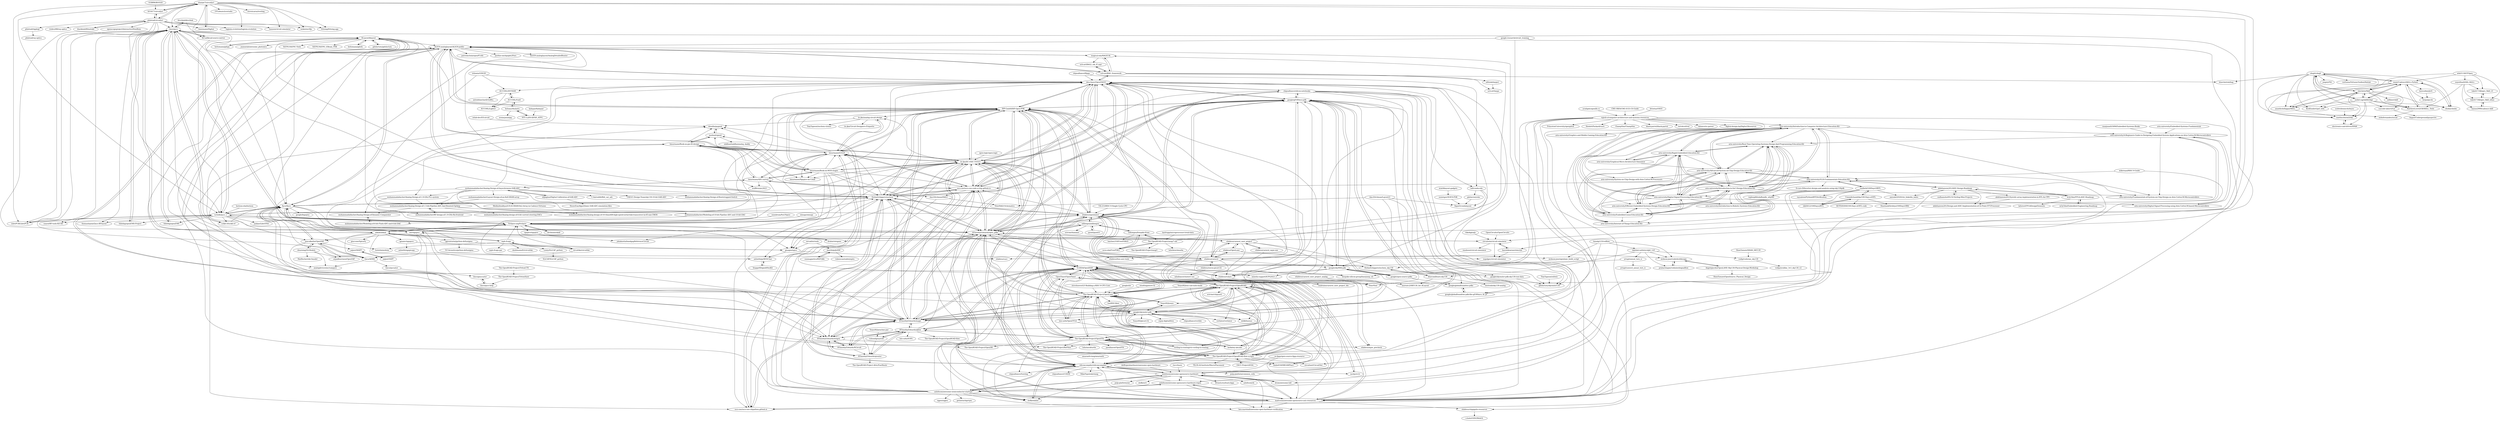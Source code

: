 digraph G {
"ktechlab/ktechlab" -> "Qucs/qucs"
"ktechlab/ktechlab" -> "drahnr/oregano"
"KiCad/kicad-source-mirror" -> "Qucs/qucs" ["e"=1]
"KiCad/kicad-source-mirror" -> "ra3xdh/qucs_s" ["e"=1]
"ALIGN-analoglayout/ALIGN-public" -> "magical-eda/MAGICAL" ["e"=1]
"ALIGN-analoglayout/ALIGN-public" -> "ucb-art/BAG_framework"
"ALIGN-analoglayout/ALIGN-public" -> "idea-fasoc/OpenFASOC"
"ALIGN-analoglayout/ALIGN-public" -> "IHP-GmbH/IHP-Open-PDK"
"ALIGN-analoglayout/ALIGN-public" -> "StefanSchippers/xschem"
"ALIGN-analoglayout/ALIGN-public" -> "ALIGN-analoglayout/AnalogDetailedRouter" ["e"=1]
"ALIGN-analoglayout/ALIGN-public" -> "iic-jku/IIC-OSIC-TOOLS"
"ALIGN-analoglayout/ALIGN-public" -> "RTimothyEdwards/open_pdks"
"ALIGN-analoglayout/ALIGN-public" -> "dan-fritchman/Hdl21"
"ALIGN-analoglayout/ALIGN-public" -> "Xyce/Xyce"
"ALIGN-analoglayout/ALIGN-public" -> "The-OpenROAD-Project/RePlAce" ["e"=1]
"ALIGN-analoglayout/ALIGN-public" -> "circuitnet/CircuitNet" ["e"=1]
"ALIGN-analoglayout/ALIGN-public" -> "patrickschulz/openPCells" ["e"=1]
"ALIGN-analoglayout/ALIGN-public" -> "RTimothyEdwards/netgen"
"ALIGN-analoglayout/ALIGN-public" -> "purdue-onchip/gds2Para" ["e"=1]
"thliebig/openEMS-Project" -> "Qucs/qucs" ["e"=1]
"magical-eda/MAGICAL" -> "ALIGN-analoglayout/ALIGN-public" ["e"=1]
"magical-eda/MAGICAL" -> "ucb-art/BAG_framework" ["e"=1]
"magical-eda/MAGICAL" -> "ucb-art/BAG2_cds_ff_mpt" ["e"=1]
"karlrupp/microprocessor-trend-data" -> "The-OpenROAD-Project/asap7-old" ["e"=1]
"tilk/digitaljs" -> "circuitsim/circuit-simulator" ["e"=1]
"zachjs/sv2v" -> "VLSIDA/OpenRAM" ["e"=1]
"ucb-art/BAG2_cds_ff_mpt" -> "ucb-art/BAG_framework"
"lnis-uofu/OpenFPGA" -> "The-OpenROAD-Project/OpenLane" ["e"=1]
"lnis-uofu/OpenFPGA" -> "VLSIDA/OpenRAM" ["e"=1]
"lnis-uofu/OpenFPGA" -> "siliconcompiler/siliconcompiler" ["e"=1]
"The-OpenROAD-Project/TritonCTS" -> "The-OpenROAD-Project/TritonSizer" ["e"=1]
"Qucs/qucs" -> "ra3xdh/qucs_s"
"Qucs/qucs" -> "Xyce/Xyce"
"Qucs/qucs" -> "Qucs/ADMS"
"Qucs/qucs" -> "imr/ngspice"
"Qucs/qucs" -> "scikit-rf/scikit-rf" ["e"=1]
"Qucs/qucs" -> "thliebig/openEMS-Project" ["e"=1]
"Qucs/qucs" -> "StefanSchippers/xschem"
"Qucs/qucs" -> "thliebig/openEMS" ["e"=1]
"Qucs/qucs" -> "PySpice-org/PySpice"
"Qucs/qucs" -> "ktechlab/ktechlab"
"Qucs/qucs" -> "KiCad/kicad-source-mirror" ["e"=1]
"Qucs/qucs" -> "ahkab/ahkab"
"Qucs/qucs" -> "easyw/RF-tools-KiCAD" ["e"=1]
"Qucs/qucs" -> "thomaslepoix/Qucs-RFlayout" ["e"=1]
"Qucs/qucs" -> "KLayout/klayout"
"berkeley-abc/abc" -> "The-OpenROAD-Project/OpenSTA" ["e"=1]
"berkeley-abc/abc" -> "The-OpenROAD-Project/OpenROAD" ["e"=1]
"berkeley-abc/abc" -> "The-OpenROAD-Project/OpenLane" ["e"=1]
"berkeley-abc/abc" -> "The-OpenROAD-Project/OpenROAD-flow-scripts" ["e"=1]
"bespoke-silicon-group/basejump_stl" -> "VLSIDA/OpenRAM" ["e"=1]
"pulp-platform/common_cells" -> "VLSIDA/OpenRAM" ["e"=1]
"limbo018/DREAMPlace" -> "The-OpenROAD-Project/OpenROAD" ["e"=1]
"acmbpdc/openlib.cs" -> "rajesh-s/computer-architecture-and-systems-resources" ["e"=1]
"gmagno/spyci" -> "ashwith/pyMOSChar"
"gmagno/spyci" -> "efabless/cace"
"RTimothyEdwards/netgen" -> "RTimothyEdwards/qrouter"
"RTimothyEdwards/netgen" -> "RTimothyEdwards/open_pdks"
"RTimothyEdwards/netgen" -> "RTimothyEdwards/magic"
"RTimothyEdwards/netgen" -> "RTimothyEdwards/XCircuit"
"RTimothyEdwards/netgen" -> "efabless/mpw_precheck"
"PySpice-org/PySpice" -> "ahkab/ahkab"
"PySpice-org/PySpice" -> "Xyce/Xyce"
"PySpice-org/PySpice" -> "StefanSchippers/xschem"
"PySpice-org/PySpice" -> "ALIGN-analoglayout/ALIGN-public"
"PySpice-org/PySpice" -> "imr/ngspice"
"PySpice-org/PySpice" -> "ngspice/ngspice"
"PySpice-org/PySpice" -> "devbisme/skidl" ["e"=1]
"PySpice-org/PySpice" -> "RTimothyEdwards/open_pdks"
"PySpice-org/PySpice" -> "gmagno/spyci"
"PySpice-org/PySpice" -> "RTimothyEdwards/magic"
"PySpice-org/PySpice" -> "iic-jku/IIC-OSIC-TOOLS"
"PySpice-org/PySpice" -> "Qucs/qucs"
"PySpice-org/PySpice" -> "idea-fasoc/OpenFASOC"
"PySpice-org/PySpice" -> "IHP-GmbH/IHP-Open-PDK"
"PySpice-org/PySpice" -> "ra3xdh/qucs_s"
"simupy/simupy" -> "PySpice-org/PySpice" ["e"=1]
"olofk/edalize" -> "siliconcompiler/siliconcompiler" ["e"=1]
"kunalg123/vsdflow" -> "nickson-jose/vsdstdcelldesign"
"kunalg123/vsdflow" -> "lakshmi-sathi/avsdpll_1v8"
"kunalg123/vsdflow" -> "nickson-jose/openlane_build_script"
"kunalg123/vsdflow" -> "RTimothyEdwards/qflow"
"RTimothyEdwards/magic" -> "RTimothyEdwards/open_pdks"
"RTimothyEdwards/magic" -> "RTimothyEdwards/qflow"
"RTimothyEdwards/magic" -> "RTimothyEdwards/netgen"
"RTimothyEdwards/magic" -> "StefanSchippers/xschem"
"RTimothyEdwards/magic" -> "VLSIDA/OpenRAM"
"RTimothyEdwards/magic" -> "KLayout/klayout"
"RTimothyEdwards/magic" -> "The-OpenROAD-Project/OpenLane"
"RTimothyEdwards/magic" -> "RTimothyEdwards/XCircuit"
"RTimothyEdwards/magic" -> "IHP-GmbH/IHP-Open-PDK"
"RTimothyEdwards/magic" -> "RTimothyEdwards/qrouter"
"RTimothyEdwards/magic" -> "google/skywater-pdk"
"RTimothyEdwards/magic" -> "iic-jku/IIC-OSIC-TOOLS"
"RTimothyEdwards/magic" -> "The-OpenROAD-Project/OpenROAD"
"RTimothyEdwards/magic" -> "idea-fasoc/OpenFASOC"
"RTimothyEdwards/magic" -> "google/gf180mcu-pdk"
"RTimothyEdwards/XCircuit" -> "RTimothyEdwards/qrouter"
"RTimothyEdwards/XCircuit" -> "RTimothyEdwards/netgen"
"RTimothyEdwards/XCircuit" -> "StefanSchippers/xschem"
"RTimothyEdwards/XCircuit" -> "RTimothyEdwards/magic"
"RTimothyEdwards/XCircuit" -> "RTimothyEdwards/qflow"
"wrcad/xictools" -> "JoeyDelp/JoSIM"
"wrcad/xictools" -> "gmagno/spyci"
"Xyce/Xyce" -> "pascalkuthe/OpenVAF"
"Xyce/Xyce" -> "StefanSchippers/xschem"
"Xyce/Xyce" -> "PySpice-org/PySpice"
"Xyce/Xyce" -> "ALIGN-analoglayout/ALIGN-public"
"Xyce/Xyce" -> "IHP-GmbH/IHP-Open-PDK"
"Xyce/Xyce" -> "ra3xdh/qucs_s"
"Xyce/Xyce" -> "RTimothyEdwards/magic"
"Xyce/Xyce" -> "Qucs/ADMS"
"Xyce/Xyce" -> "google/bigspicy"
"Xyce/Xyce" -> "RTimothyEdwards/netgen"
"Xyce/Xyce" -> "Isotel/mixedsim"
"Xyce/Xyce" -> "idea-fasoc/OpenFASOC"
"Xyce/Xyce" -> "iic-jku/IIC-OSIC-TOOLS"
"Xyce/Xyce" -> "RTimothyEdwards/open_pdks"
"Xyce/Xyce" -> "imr/ngspice"
"mph-/lcapy" -> "mph-/lcapy-gui"
"mph-/lcapy" -> "ahkab/ahkab"
"mph-/lcapy" -> "ckuhlmann/lt2circuitikz" ["e"=1]
"mph-/lcapy" -> "Lenty/SLiCAP_python"
"mph-/lcapy" -> "Isotel/mixedsim"
"mph-/lcapy" -> "circuitikz/circuitikz" ["e"=1]
"mph-/lcapy" -> "PySpice-org/PySpice"
"ahkab/ahkab" -> "PySpice-org/PySpice"
"ahkab/ahkab" -> "giaccone/SpicePy"
"ahkab/ahkab" -> "zupolgec/circuit-simulator"
"ahkab/ahkab" -> "mph-/lcapy"
"ahkab/ahkab" -> "Xyce/Xyce"
"ahkab/ahkab" -> "Qucs/qucs"
"ahkab/ahkab" -> "ggventurini/python-deltasigma"
"ahkab/ahkab" -> "circuitsim/circuit-simulator"
"ahkab/ahkab" -> "pascalkuthe/OpenVAF"
"ahkab/ahkab" -> "ignamv/ngspyce"
"ahkab/ahkab" -> "Qucs/ADMS"
"efabless/raven-picorv32" -> "mballance/clusterv-soc"
"efabless/raven-picorv32" -> "efabless/caravel"
"whh5118/GTOpen" -> "uoyniXnaH/AXL-SKILL"
"whh5118/GTOpen" -> "unnir/CadenceSKILL-Python"
"whh5118/GTOpen" -> "lukeli17/Allegro_Skill_LY"
"whh5118/GTOpen" -> "ebecheto/Skill"
"whh5118/GTOpen" -> "lukeli17/Allegro_Skill_ziliao"
"AUCOHL/Fault" -> "hsluoyz/Atalanta"
"AUCOHL/Fault" -> "AUCOHL/DFFRAM"
"AUCOHL/Fault" -> "AUCOHL/Lighter"
"muhammadaldacher/Analog-Design-of-1.9-GHz-PLL-system" -> "muhammadaldacher/Analog-Design-of-1.5-bit-Pipeline-ADC-And-Boosted-OpAmp"
"muhammadaldacher/Analog-Design-of-1.9-GHz-PLL-system" -> "muhammadaldacher/RF-design-of-1.9-GHz-Rx-frontend"
"ucb-art/BAG_framework" -> "ucb-art/BAG2_cds_ff_mpt"
"ucb-art/BAG_framework" -> "ALIGN-analoglayout/ALIGN-public"
"ucb-art/BAG_framework" -> "ucb-art/laygo"
"ucb-art/BAG_framework" -> "magical-eda/MAGICAL" ["e"=1]
"ucb-art/BAG_framework" -> "bluecheetah/bag"
"ucb-art/BAG_framework" -> "idea-fasoc/OpenFASOC"
"ucb-art/BAG_framework" -> "niftylab/laygo2"
"SEVA77/circuitjs1" -> "sharpie7/circuitjs1"
"SEVA77/circuitjs1" -> "pfalstad/circuitjs1"
"RTimothyEdwards/qflow" -> "RTimothyEdwards/qrouter"
"RTimothyEdwards/qflow" -> "rubund/graywolf"
"RTimothyEdwards/qflow" -> "RTimothyEdwards/magic"
"RTimothyEdwards/qflow" -> "RTimothyEdwards/netgen"
"RTimothyEdwards/qflow" -> "RTimothyEdwards/XCircuit"
"RTimothyEdwards/qflow" -> "VLSIDA/OpenRAM"
"RTimothyEdwards/qflow" -> "RTimothyEdwards/open_pdks"
"RTimothyEdwards/qflow" -> "lnis-uofu/SOFA" ["e"=1]
"RTimothyEdwards/qflow" -> "The-OpenROAD-Project/OpenSTA"
"RTimothyEdwards/qflow" -> "The-OpenROAD-Project/OpenROAD-flow" ["e"=1]
"ignamv/ngspyce" -> "ashwith/ngspicepy"
"ignamv/ngspyce" -> "gmagno/spyci"
"The-OpenROAD-Project/OpenSTA" -> "OpenTimer/OpenTimer" ["e"=1]
"The-OpenROAD-Project/OpenSTA" -> "The-OpenROAD-Project/OpenROAD"
"The-OpenROAD-Project/OpenSTA" -> "The-OpenROAD-Project/OpenROAD-flow-scripts"
"The-OpenROAD-Project/OpenSTA" -> "The-OpenROAD-Project/OpenLane"
"The-OpenROAD-Project/OpenSTA" -> "berkeley-abc/abc" ["e"=1]
"The-OpenROAD-Project/OpenSTA" -> "verilog-to-routing/vtr-verilog-to-routing" ["e"=1]
"The-OpenROAD-Project/OpenSTA" -> "The-OpenROAD-Project/OpenDB" ["e"=1]
"The-OpenROAD-Project/OpenSTA" -> "VLSIDA/OpenRAM"
"The-OpenROAD-Project/OpenSTA" -> "limbo018/DREAMPlace" ["e"=1]
"The-OpenROAD-Project/OpenSTA" -> "parallaxsw/OpenSTA"
"The-OpenROAD-Project/OpenSTA" -> "olofk/edalize" ["e"=1]
"The-OpenROAD-Project/OpenSTA" -> "The-OpenROAD-Project/RePlAce" ["e"=1]
"The-OpenROAD-Project/OpenSTA" -> "RTimothyEdwards/qflow"
"The-OpenROAD-Project/OpenSTA" -> "chipsalliance/Surelog" ["e"=1]
"The-OpenROAD-Project/OpenSTA" -> "lsils/mockturtle" ["e"=1]
"chipsalliance/f4pga" -> "idea-fasoc/OpenFASOC" ["e"=1]
"chipsalliance/f4pga" -> "hdl/conda-eda" ["e"=1]
"muhammadaldacher/Modeling-of-10-bit-Pipeline-ADC-and-10-bit-DAC" -> "muhammadaldacher/Modeling-of-4-bit-Flash-ADC-and-4-bit-DAC"
"muhammadaldacher/Layout-Design-of-an-8x8-SRAM-array" -> "MediniAradhya/A-VLSI-SRAM-8x2-Array-in-Cadence-Virtuoso"
"muhammadaldacher/Layout-Design-of-an-8x8-SRAM-array" -> "muhammadaldacher/Analog-Design-of-1.5-bit-Pipeline-ADC-And-Boosted-OpAmp"
"The-OpenROAD-Project/TritonSizer" -> "Qucs/qucs-help"
"RTimothyEdwards/qrouter" -> "RTimothyEdwards/netgen"
"RTimothyEdwards/qrouter" -> "RTimothyEdwards/qflow"
"RTimothyEdwards/qrouter" -> "The-OpenROAD-Project-Attic/FastRoute" ["e"=1]
"zlijingtao/Digital-Calibration-of-SAR-ADC" -> "NeuroFan/Algorithmic-SAR-ADC-simulation-files"
"zlijingtao/Digital-Calibration-of-SAR-ADC" -> "muhammadaldacher/Analog-Design-of-Asynchronous-SAR-ADC"
"ggventurini/python-deltasigma" -> "dreoilin/pygmid"
"ggventurini/python-deltasigma" -> "Y-F-Acoustics/python-deltasigma"
"ggventurini/python-deltasigma" -> "gmagno/spyci"
"JoeyDelp/JoSIM" -> "sunmagnetics/RSFQlib"
"JoeyDelp/JoSIM" -> "rubenvanstaden/spira"
"muhammadaldacher/Modeling-of-4-bit-Flash-ADC-and-4-bit-DAC" -> "muhammadaldacher/Analog-Design-of-Dynamic-Comparator"
"muhammadaldacher/Analog-Design-of-Dynamic-Comparator" -> "muhammadaldacher/Modeling-of-4-bit-Flash-ADC-and-4-bit-DAC"
"muhammadaldacher/Analog-Design-of-1.5-bit-Pipeline-ADC-And-Boosted-OpAmp" -> "muhammadaldacher/Analog-Design-of-Dynamic-Comparator"
"muhammadaldacher/Analog-Design-of-1.5-bit-Pipeline-ADC-And-Boosted-OpAmp" -> "muhammadaldacher/RF-design-of-1.9-GHz-Rx-frontend"
"muhammadaldacher/Analog-Design-of-1.5-bit-Pipeline-ADC-And-Boosted-OpAmp" -> "muhammadaldacher/Analog-design-of-4-bit-current-steering-DACs"
"muhammadaldacher/Analog-Design-of-1.5-bit-Pipeline-ADC-And-Boosted-OpAmp" -> "muhammadaldacher/Analog-design-of-10-GbaseKR-high-speed-serial-link-transceiver-in-65-nm-CMOS"
"muhammadaldacher/RF-design-of-1.9-GHz-Rx-frontend" -> "muhammadaldacher/Analog-Design-of-1.5-bit-Pipeline-ADC-And-Boosted-OpAmp"
"Qucs/ADMS" -> "pascalkuthe/OpenVAF"
"Qucs/ADMS" -> "Qucs/qucsator"
"Qucs/ADMS" -> "analogdevicesinc/vampyre"
"nunobrum/PyLTSpice" -> "PySpice-org/PySpice" ["e"=1]
"sunmagnetics/RSFQlib" -> "JoeyDelp/JoSIM"
"matthschw/ml2tikz" -> "electronics-and-drives/SPAM"
"atait/klayout-gadgets" -> "usnistgov/SOEN-PDK"
"electronics-and-drives/SPAM" -> "matthschw/ml2tikz"
"usnistgov/SOEN-PDK" -> "flaport/condalayout"
"heitzmann/gdstk" -> "KLayout/klayout" ["e"=1]
"rajesh-s/computer-architecture-and-systems-resources" -> "drom/awesome-hdl" ["e"=1]
"rajesh-s/computer-architecture-and-systems-resources" -> "digital-design-hq/Digital-Resources"
"rajesh-s/computer-architecture-and-systems-resources" -> "ben-marshall/awesome-open-hardware-verification" ["e"=1]
"rajesh-s/computer-architecture-and-systems-resources" -> "PrincetonUniversity/openpiton" ["e"=1]
"rajesh-s/computer-architecture-and-systems-resources" -> "HewlettPackard/cacti" ["e"=1]
"rajesh-s/computer-architecture-and-systems-resources" -> "aolofsson/awesome-semiconductor-startups"
"rajesh-s/computer-architecture-and-systems-resources" -> "ChampSim/ChampSim" ["e"=1]
"rajesh-s/computer-architecture-and-systems-resources" -> "aolofsson/awesome-opensource-hardware"
"rajesh-s/computer-architecture-and-systems-resources" -> "VLSIDA/OpenRAM"
"rajesh-s/computer-architecture-and-systems-resources" -> "black-parrot/black-parrot" ["e"=1]
"rajesh-s/computer-architecture-and-systems-resources" -> "bespoke-silicon-group/basejump_stl" ["e"=1]
"rajesh-s/computer-architecture-and-systems-resources" -> "rsd-devel/rsd" ["e"=1]
"rajesh-s/computer-architecture-and-systems-resources" -> "mattvenn/awesome-opensource-asic-resources"
"rajesh-s/computer-architecture-and-systems-resources" -> "dalance/sv-parser" ["e"=1]
"rajesh-s/computer-architecture-and-systems-resources" -> "arm-university/Introduction-to-Computer-Architecture-Education-Kit"
"google/skywater-pdk" -> "The-OpenROAD-Project/OpenLane"
"google/skywater-pdk" -> "The-OpenROAD-Project/OpenROAD"
"google/skywater-pdk" -> "VLSIDA/OpenRAM"
"google/skywater-pdk" -> "YosysHQ/yosys" ["e"=1]
"google/skywater-pdk" -> "RTimothyEdwards/open_pdks"
"google/skywater-pdk" -> "google/gf180mcu-pdk"
"google/skywater-pdk" -> "RTimothyEdwards/magic"
"google/skywater-pdk" -> "IHP-GmbH/IHP-Open-PDK"
"google/skywater-pdk" -> "siliconcompiler/siliconcompiler"
"google/skywater-pdk" -> "YosysHQ/picorv32" ["e"=1]
"google/skywater-pdk" -> "enjoy-digital/litex" ["e"=1]
"google/skywater-pdk" -> "chipsalliance/verible" ["e"=1]
"google/skywater-pdk" -> "verilator/verilator" ["e"=1]
"google/skywater-pdk" -> "olofk/fusesoc" ["e"=1]
"google/skywater-pdk" -> "lnis-uofu/OpenFPGA" ["e"=1]
"CMU-HKN/CMU-ECE-CS-Guide" -> "rajesh-s/computer-architecture-and-systems-resources" ["e"=1]
"The-OpenROAD-Project/OpenROAD" -> "The-OpenROAD-Project/OpenLane"
"The-OpenROAD-Project/OpenROAD" -> "The-OpenROAD-Project/OpenROAD-flow-scripts"
"The-OpenROAD-Project/OpenROAD" -> "google/skywater-pdk"
"The-OpenROAD-Project/OpenROAD" -> "limbo018/DREAMPlace" ["e"=1]
"The-OpenROAD-Project/OpenROAD" -> "YosysHQ/yosys" ["e"=1]
"The-OpenROAD-Project/OpenROAD" -> "The-OpenROAD-Project/OpenSTA"
"The-OpenROAD-Project/OpenROAD" -> "VLSIDA/OpenRAM"
"The-OpenROAD-Project/OpenROAD" -> "verilog-to-routing/vtr-verilog-to-routing" ["e"=1]
"The-OpenROAD-Project/OpenROAD" -> "siliconcompiler/siliconcompiler"
"The-OpenROAD-Project/OpenROAD" -> "OpenTimer/OpenTimer" ["e"=1]
"The-OpenROAD-Project/OpenROAD" -> "berkeley-abc/abc" ["e"=1]
"The-OpenROAD-Project/OpenROAD" -> "verilator/verilator" ["e"=1]
"The-OpenROAD-Project/OpenROAD" -> "ucb-bar/chipyard" ["e"=1]
"The-OpenROAD-Project/OpenROAD" -> "RTimothyEdwards/magic"
"The-OpenROAD-Project/OpenROAD" -> "The-OpenROAD-Project/RePlAce" ["e"=1]
"amaranth-lang/amaranth" -> "siliconcompiler/siliconcompiler" ["e"=1]
"yrrapt/amsat_txrx_ic" -> "yrrapt/caravel_amsat_txrx_ic"
"yrrapt/amsat_txrx_ic" -> "StefanSchippers/xschem_sky130"
"The-OpenROAD-Project/OpenROAD-flow-scripts" -> "The-OpenROAD-Project/OpenROAD"
"The-OpenROAD-Project/OpenROAD-flow-scripts" -> "The-OpenROAD-Project/OpenSTA"
"The-OpenROAD-Project/OpenROAD-flow-scripts" -> "The-OpenROAD-Project/OpenLane"
"The-OpenROAD-Project/OpenROAD-flow-scripts" -> "RTimothyEdwards/open_pdks"
"The-OpenROAD-Project/OpenROAD-flow-scripts" -> "VLSIDA/OpenRAM"
"The-OpenROAD-Project/OpenROAD-flow-scripts" -> "efabless/openlane2"
"The-OpenROAD-Project/OpenROAD-flow-scripts" -> "TILOS-AI-Institute/MacroPlacement" ["e"=1]
"The-OpenROAD-Project/OpenROAD-flow-scripts" -> "IHP-GmbH/IHP-Open-PDK"
"The-OpenROAD-Project/OpenROAD-flow-scripts" -> "idea-fasoc/OpenFASOC"
"The-OpenROAD-Project/OpenROAD-flow-scripts" -> "limbo018/DREAMPlace" ["e"=1]
"The-OpenROAD-Project/OpenROAD-flow-scripts" -> "iic-jku/IIC-OSIC-TOOLS"
"The-OpenROAD-Project/OpenROAD-flow-scripts" -> "OpenTimer/OpenTimer" ["e"=1]
"The-OpenROAD-Project/OpenROAD-flow-scripts" -> "OSCC-Project/iEDA" ["e"=1]
"The-OpenROAD-Project/OpenROAD-flow-scripts" -> "siliconcompiler/siliconcompiler"
"The-OpenROAD-Project/OpenROAD-flow-scripts" -> "circuitnet/CircuitNet" ["e"=1]
"manjunath5496/Embedded-Systems-Books" -> "arm-university/A-Beginners-Guide-to-Designing-Embedded-System-Applications-on-Arm-Cortex-M-Microcontrollers" ["e"=1]
"The-OpenROAD-Project/OpenLane" -> "The-OpenROAD-Project/OpenROAD"
"The-OpenROAD-Project/OpenLane" -> "google/skywater-pdk"
"The-OpenROAD-Project/OpenLane" -> "VLSIDA/OpenRAM"
"The-OpenROAD-Project/OpenLane" -> "RTimothyEdwards/open_pdks"
"The-OpenROAD-Project/OpenLane" -> "siliconcompiler/siliconcompiler"
"The-OpenROAD-Project/OpenLane" -> "RTimothyEdwards/magic"
"The-OpenROAD-Project/OpenLane" -> "The-OpenROAD-Project/OpenSTA"
"The-OpenROAD-Project/OpenLane" -> "efabless/openlane2"
"The-OpenROAD-Project/OpenLane" -> "The-OpenROAD-Project/OpenROAD-flow-scripts"
"The-OpenROAD-Project/OpenLane" -> "YosysHQ/yosys" ["e"=1]
"The-OpenROAD-Project/OpenLane" -> "lnis-uofu/OpenFPGA" ["e"=1]
"The-OpenROAD-Project/OpenLane" -> "olofk/fusesoc" ["e"=1]
"The-OpenROAD-Project/OpenLane" -> "olofk/edalize" ["e"=1]
"The-OpenROAD-Project/OpenLane" -> "iic-jku/IIC-OSIC-TOOLS"
"The-OpenROAD-Project/OpenLane" -> "lowRISC/ibex" ["e"=1]
"StefanSchippers/xschem" -> "IHP-GmbH/IHP-Open-PDK"
"StefanSchippers/xschem" -> "RTimothyEdwards/open_pdks"
"StefanSchippers/xschem" -> "idea-fasoc/OpenFASOC"
"StefanSchippers/xschem" -> "iic-jku/IIC-OSIC-TOOLS"
"StefanSchippers/xschem" -> "RTimothyEdwards/magic"
"StefanSchippers/xschem" -> "StefanSchippers/xschem_sky130"
"StefanSchippers/xschem" -> "sscs-ose/sscs-ose-code-a-chip.github.io"
"StefanSchippers/xschem" -> "RTimothyEdwards/XCircuit"
"StefanSchippers/xschem" -> "google/gf180mcu-pdk"
"StefanSchippers/xschem" -> "ALIGN-analoglayout/ALIGN-public"
"StefanSchippers/xschem" -> "RTimothyEdwards/netgen"
"StefanSchippers/xschem" -> "Xyce/Xyce"
"StefanSchippers/xschem" -> "efabless/openlane2"
"StefanSchippers/xschem" -> "gmagno/spyci"
"StefanSchippers/xschem" -> "bmurmann/EE628"
"blackhole89/notekit" -> "pfalstad/circuitjs1" ["e"=1]
"unihd-cag/skillbridge" -> "unnir/CadenceSKILL-Python"
"unihd-cag/skillbridge" -> "ebecheto/Skill"
"unihd-cag/skillbridge" -> "cdsgit/cdsgit"
"unihd-cag/skillbridge" -> "cascode-labs/virtue"
"unihd-cag/skillbridge" -> "ananthchellappa/SKILL"
"unihd-cag/skillbridge" -> "cdsdm/cdsdm"
"unihd-cag/skillbridge" -> "matthschw/ml2tikz"
"unihd-cag/skillbridge" -> "KenKundert/psf_utils"
"unihd-cag/skillbridge" -> "electronics-and-drives/SPAM"
"unihd-cag/skillbridge" -> "MatthewLoveQUB/SKILL_Tools"
"google/xls" -> "The-OpenROAD-Project/OpenLane" ["e"=1]
"Artoriuz/OSEE" -> "rajesh-s/computer-architecture-and-systems-resources" ["e"=1]
"gdsfactory/ubc" -> "flaport/condalayout" ["e"=1]
"RTimothyEdwards/open_pdks" -> "RTimothyEdwards/magic"
"RTimothyEdwards/open_pdks" -> "RTimothyEdwards/netgen"
"RTimothyEdwards/open_pdks" -> "IHP-GmbH/IHP-Open-PDK"
"RTimothyEdwards/open_pdks" -> "idea-fasoc/OpenFASOC"
"RTimothyEdwards/open_pdks" -> "StefanSchippers/xschem"
"RTimothyEdwards/open_pdks" -> "iic-jku/IIC-OSIC-TOOLS"
"RTimothyEdwards/open_pdks" -> "The-OpenROAD-Project/OpenLane"
"RTimothyEdwards/open_pdks" -> "sscs-ose/sscs-ose-code-a-chip.github.io"
"RTimothyEdwards/open_pdks" -> "google/gf180mcu-pdk"
"RTimothyEdwards/open_pdks" -> "efabless/volare"
"RTimothyEdwards/open_pdks" -> "efabless/caravel_user_project"
"RTimothyEdwards/open_pdks" -> "efabless/openlane2"
"RTimothyEdwards/open_pdks" -> "VLSIDA/OpenRAM"
"RTimothyEdwards/open_pdks" -> "The-OpenROAD-Project/OpenROAD-flow-scripts"
"RTimothyEdwards/open_pdks" -> "StefanSchippers/xschem_sky130"
"gdsfactory/gdsfactory" -> "KLayout/klayout" ["e"=1]
"kazuhikoarase/simcirjs" -> "circuitsim/circuit-simulator"
"kazuhikoarase/simcirjs" -> "zupolgec/circuit-simulator"
"stnolting/neorv32" -> "The-OpenROAD-Project/OpenLane" ["e"=1]
"hdl/conda-eda" -> "flaport/condalayout"
"hdl/conda-eda" -> "gdsfactory/skywater130"
"hdl/conda-eda" -> "gdsfactory/ubc" ["e"=1]
"T-K-233/RISC-V-Single-Cycle-CPU" -> "efabless/openlane2"
"fengqzHD/gmIdNeoKit" -> "ashwith/pyMOSChar"
"Lenty/SLiCAP_python" -> "SLiCAP/SLiCAP_python"
"mflowgen/mflowgen" -> "mflowgen/freepdk-45nm"
"mflowgen/mflowgen" -> "pymtl/pymtl3" ["e"=1]
"mflowgen/mflowgen" -> "VLSIDA/OpenRAM"
"mflowgen/mflowgen" -> "efabless/openlane2"
"mflowgen/mflowgen" -> "RTimothyEdwards/open_pdks"
"mflowgen/mflowgen" -> "ucb-bar/hammer" ["e"=1]
"nickson-jose/vsdstdcelldesign" -> "praharshapm/vsdmixedsignalflow"
"nickson-jose/vsdstdcelldesign" -> "AngeloJacobo/OpenLANE-Sky130-Physical-Design-Workshop"
"niftylab/laygo2" -> "ucb-art/laygo"
"mflowgen/freepdk-45nm" -> "ncsu-eda/FreePDK3"
"mflowgen/freepdk-45nm" -> "mflowgen/mflowgen"
"mflowgen/freepdk-45nm" -> "The-OpenROAD-Project/asap7-old"
"mflowgen/freepdk-45nm" -> "baichen318/FreePDK45"
"rubund/graywolf" -> "RTimothyEdwards/qflow"
"rubund/graywolf" -> "RTimothyEdwards/qrouter"
"Qucs/qucs-help" -> "Qucs/gnucsator"
"Qucs/qucsator" -> "Qucs/gnucsator"
"praharshapm/vsdmixedsignalflow" -> "nickson-jose/vsdstdcelldesign"
"YosysHQ/oss-cad-suite-build" -> "siliconcompiler/siliconcompiler" ["e"=1]
"YosysHQ/oss-cad-suite-build" -> "The-OpenROAD-Project/OpenLane" ["e"=1]
"abdelazeem201/ASIC-Design-Roadmap" -> "m3y54m/FPGA-ASIC-Roadmap"
"abdelazeem201/ASIC-Design-Roadmap" -> "arm-university/VLSI-Fundamentals-Education-Kit"
"abdelazeem201/ASIC-Design-Roadmap" -> "abdelazeem201/Systolic-array-implementation-in-RTL-for-TPU" ["e"=1]
"abdelazeem201/ASIC-Design-Roadmap" -> "abdelazeem201/Design-and-ASIC-Implementation-of-32-Point-FFT-Processor"
"abdelazeem201/ASIC-Design-Roadmap" -> "amradel2020/vlsi_linkedin_index"
"abdelazeem201/ASIC-Design-Roadmap" -> "mattvenn/awesome-opensource-asic-resources"
"abdelazeem201/ASIC-Design-Roadmap" -> "sudhamshu091/32-Verilog-Mini-Projects" ["e"=1]
"sharpie7/circuitjs1" -> "pfalstad/circuitjs1"
"sharpie7/circuitjs1" -> "SEVA77/circuitjs1"
"sharpie7/circuitjs1" -> "hneemann/Digital" ["e"=1]
"sharpie7/circuitjs1" -> "ra3xdh/qucs_s"
"sharpie7/circuitjs1" -> "circuitsim/circuit-simulator"
"sharpie7/circuitjs1" -> "kazuhikoarase/simcirjs"
"sharpie7/circuitjs1" -> "logisim-evolution/logisim-evolution" ["e"=1]
"sharpie7/circuitjs1" -> "hausen/circuit-simulator"
"sharpie7/circuitjs1" -> "wokwi/avr8js" ["e"=1]
"sharpie7/circuitjs1" -> "FPGAwars/icestudio" ["e"=1]
"sharpie7/circuitjs1" -> "fritzing/fritzing-app" ["e"=1]
"sharpie7/circuitjs1" -> "Qucs/qucs"
"sharpie7/circuitjs1" -> "KiCad/kicad-source-mirror" ["e"=1]
"sharpie7/circuitjs1" -> "steveicarus/iverilog" ["e"=1]
"sharpie7/circuitjs1" -> "LibrePCB/LibrePCB" ["e"=1]
"arm-university/Rapid-Embedded-Education-Kit" -> "arm-university/Real-Time-Operating-Systems-Design-And-Programming-Education-Kit"
"arm-university/Rapid-Embedded-Education-Kit" -> "arm-university/Introduction-to-SoC-Design-Education-Kit"
"arm-university/Rapid-Embedded-Education-Kit" -> "arm-university/Embedded-Linux-Education-Kit"
"arm-university/Rapid-Embedded-Education-Kit" -> "arm-university/Efficient-Embedded-Systems-Design-Education-Kit"
"arm-university/Rapid-Embedded-Education-Kit" -> "arm-university/Advanced-System-on-Chip-Design-Education-Kit"
"arm-university/Rapid-Embedded-Education-Kit" -> "arm-university/Digital-Signal-Processing-Education-Kit"
"arm-university/Rapid-Embedded-Education-Kit" -> "arm-university/Internet-of-Things-Education-Kit"
"arm-university/Rapid-Embedded-Education-Kit" -> "arm-university/Introduction-to-Computer-Architecture-Education-Kit"
"arm-university/Rapid-Embedded-Education-Kit" -> "arm-university/Graphical-Micro-Architecture-Simulator"
"scikit-rf/scikit-rf" -> "Qucs/qucs" ["e"=1]
"scikit-rf/scikit-rf" -> "Xyce/Xyce" ["e"=1]
"thliebig/openEMS" -> "Qucs/qucs" ["e"=1]
"heitzmann/gdspy" -> "KLayout/klayout" ["e"=1]
"ncsu-eda/FreePDK3" -> "mflowgen/freepdk-45nm"
"ncsu-eda/FreePDK3" -> "The-OpenROAD-Project/asap7-old"
"LibrePCB/LibrePCB" -> "ra3xdh/qucs_s" ["e"=1]
"LibrePCB/LibrePCB" -> "Qucs/qucs" ["e"=1]
"verilog-to-routing/vtr-verilog-to-routing" -> "The-OpenROAD-Project/OpenROAD" ["e"=1]
"verilog-to-routing/vtr-verilog-to-routing" -> "The-OpenROAD-Project/OpenSTA" ["e"=1]
"verilog-to-routing/vtr-verilog-to-routing" -> "The-OpenROAD-Project/OpenLane" ["e"=1]
"ngspice/ngspice" -> "johnkustin/bandgapReferenceCircuit"
"sudhamshu091/32-Verilog-Mini-Projects" -> "abdelazeem201/ASIC-Design-Roadmap" ["e"=1]
"mikeroyal/RISC-V-Guide" -> "mattvenn/awesome-opensource-asic-resources" ["e"=1]
"mikeroyal/RISC-V-Guide" -> "arm-university/VLSI-Fundamentals-Education-Kit" ["e"=1]
"idea-fasoc/OpenFASOC" -> "RTimothyEdwards/open_pdks"
"idea-fasoc/OpenFASOC" -> "sscs-ose/sscs-ose-code-a-chip.github.io"
"idea-fasoc/OpenFASOC" -> "google/gf180mcu-pdk"
"idea-fasoc/OpenFASOC" -> "sscs-ose/sscs-ose-chipathon.github.io"
"idea-fasoc/OpenFASOC" -> "IHP-GmbH/IHP-Open-PDK"
"idea-fasoc/OpenFASOC" -> "StefanSchippers/xschem"
"idea-fasoc/OpenFASOC" -> "iic-jku/IIC-OSIC-TOOLS"
"idea-fasoc/OpenFASOC" -> "efabless/openlane2"
"idea-fasoc/OpenFASOC" -> "ALIGN-analoglayout/ALIGN-public"
"idea-fasoc/OpenFASOC" -> "google/sky90fd-pdk"
"idea-fasoc/OpenFASOC" -> "bmurmann/EE628"
"idea-fasoc/OpenFASOC" -> "ucb-art/BAG_framework"
"idea-fasoc/OpenFASOC" -> "chipsalliance/silicon-notebooks"
"idea-fasoc/OpenFASOC" -> "AUCOHL/DFFRAM"
"idea-fasoc/OpenFASOC" -> "efabless/cace"
"circuitsim/circuit-simulator" -> "zupolgec/circuit-simulator"
"circuitsim/circuit-simulator" -> "kazuhikoarase/simcirjs"
"circuitsim/circuit-simulator" -> "xiaoboost/circuit-simulator"
"The-OpenROAD-Project/asap7-old" -> "mflowgen/freepdk-45nm"
"The-OpenROAD-Project/asap7-old" -> "ncsu-eda/FreePDK3"
"The-OpenROAD-Project/asap7-old" -> "ALIGN-analoglayout/ALIGN-public"
"The-OpenROAD-Project/asap7-old" -> "lsils/benchmarks" ["e"=1]
"The-OpenROAD-Project/asap7-old" -> "magical-eda/MAGICAL" ["e"=1]
"The-OpenROAD-Project/asap7-old" -> "The-OpenROAD-Project/asap5"
"arm-university/Embedded-Linux-Education-Kit" -> "arm-university/Real-Time-Operating-Systems-Design-And-Programming-Education-Kit"
"arm-university/Embedded-Linux-Education-Kit" -> "arm-university/Internet-of-Things-Education-Kit"
"arm-university/Embedded-Linux-Education-Kit" -> "arm-university/Digital-Signal-Processing-Education-Kit"
"arm-university/Embedded-Linux-Education-Kit" -> "arm-university/Efficient-Embedded-Systems-Design-Education-Kit"
"arm-university/Embedded-Linux-Education-Kit" -> "arm-university/Rapid-Embedded-Education-Kit"
"arm-university/Embedded-Linux-Education-Kit" -> "arm-university/Advanced-System-on-Chip-Design-Education-Kit"
"arm-university/Embedded-Linux-Education-Kit" -> "arm-university/Introduction-to-SoC-Design-Education-Kit"
"arm-university/Embedded-Linux-Education-Kit" -> "arm-university/Introduction-to-Computer-Architecture-Education-Kit"
"muhammadaldacher/Analog-Design-of-Asynchronous-SAR-ADC" -> "muhammadaldacher/Analog-Design-of-1.9-GHz-PLL-system"
"muhammadaldacher/Analog-Design-of-Asynchronous-SAR-ADC" -> "muhammadaldacher/Analog-Design-of-1.5-bit-Pipeline-ADC-And-Boosted-OpAmp"
"muhammadaldacher/Analog-Design-of-Asynchronous-SAR-ADC" -> "zlijingtao/Digital-Calibration-of-SAR-ADC"
"muhammadaldacher/Analog-Design-of-Asynchronous-SAR-ADC" -> "C-Aniruddh/8bit_sar_adc"
"muhammadaldacher/Analog-Design-of-Asynchronous-SAR-ADC" -> "muhammadaldacher/Layout-Design-of-an-8x8-SRAM-array"
"muhammadaldacher/Analog-Design-of-Asynchronous-SAR-ADC" -> "bmurmann/ADC-survey"
"muhammadaldacher/Analog-Design-of-Asynchronous-SAR-ADC" -> "muhammadaldacher/Analog-Design-of-Dynamic-Comparator"
"muhammadaldacher/Analog-Design-of-Asynchronous-SAR-ADC" -> "muhammadaldacher/Analog-design-of-10-GbaseKR-high-speed-serial-link-transceiver-in-65-nm-CMOS"
"muhammadaldacher/Analog-Design-of-Asynchronous-SAR-ADC" -> "UAH-IC-Design-Team/sky130-10-bit-SAR-ADC"
"muhammadaldacher/Analog-Design-of-Asynchronous-SAR-ADC" -> "muhammadaldacher/Modeling-of-10-bit-Pipeline-ADC-and-10-bit-DAC"
"muhammadaldacher/Analog-Design-of-Asynchronous-SAR-ADC" -> "muhammadaldacher/Analog-Design-of-Bootstrapped-Switch"
"muhammadaldacher/Analog-Design-of-Asynchronous-SAR-ADC" -> "bmurmann/Book-on-gm-ID-design"
"abdelazeem201/Systolic-array-implementation-in-RTL-for-TPU" -> "abdelazeem201/Design-and-ASIC-Implementation-of-32-Point-FFT-Processor" ["e"=1]
"YosysHQ/arachne-pnr" -> "rubund/graywolf" ["e"=1]
"bluecmd/learn-sky130" -> "StefanSchippers/xschem_sky130"
"bluecmd/learn-sky130" -> "westonb/sky130-analog"
"bluecmd/learn-sky130" -> "laurentc2/SKY130_for_KLayout"
"lakshmi-sathi/avsdpll_1v8" -> "vsdip/vsdsram_sky130"
"lakshmi-sathi/avsdpll_1v8" -> "yrrapt/amsat_txrx_ic"
"lakshmi-sathi/avsdpll_1v8" -> "praharshapm/vsdmixedsignalflow"
"lakshmi-sathi/avsdpll_1v8" -> "nickson-jose/vsdstdcelldesign"
"lakshmi-sathi/avsdpll_1v8" -> "bluecmd/learn-sky130"
"stevehoover/LF-Building-a-RISC-V-CPU-Core" -> "The-OpenROAD-Project/OpenLane" ["e"=1]
"efabless/chipignite-resources" -> "s-holst/GDS2WebGL" ["e"=1]
"dan-fritchman/Layout21" -> "Vlsir/Vlsir"
"dan-fritchman/Layout21" -> "Vlsir/Hdl21Schematics"
"dan-fritchman/Layout21" -> "flaport/condalayout"
"dan-fritchman/Layout21" -> "gdsfactory/skywater130"
"siliconcompiler/siliconcompiler" -> "The-OpenROAD-Project/OpenLane"
"siliconcompiler/siliconcompiler" -> "VLSIDA/OpenRAM"
"siliconcompiler/siliconcompiler" -> "olofk/edalize" ["e"=1]
"siliconcompiler/siliconcompiler" -> "The-OpenROAD-Project/OpenROAD"
"siliconcompiler/siliconcompiler" -> "aolofsson/awesome-opensource-hardware"
"siliconcompiler/siliconcompiler" -> "aolofsson/awesome-semiconductor-startups"
"siliconcompiler/siliconcompiler" -> "iic-jku/IIC-OSIC-TOOLS"
"siliconcompiler/siliconcompiler" -> "IHP-GmbH/IHP-Open-PDK"
"siliconcompiler/siliconcompiler" -> "efabless/openlane2"
"siliconcompiler/siliconcompiler" -> "chipsalliance/Surelog" ["e"=1]
"siliconcompiler/siliconcompiler" -> "google/skywater-pdk"
"siliconcompiler/siliconcompiler" -> "MikePopoloski/slang" ["e"=1]
"siliconcompiler/siliconcompiler" -> "chipsalliance/UHDM" ["e"=1]
"siliconcompiler/siliconcompiler" -> "pulp-platform/common_cells" ["e"=1]
"siliconcompiler/siliconcompiler" -> "zachjs/sv2v" ["e"=1]
"os-fpga/open-source-fpga-resource" -> "mattvenn/awesome-opensource-asic-resources" ["e"=1]
"os-fpga/open-source-fpga-resource" -> "siliconcompiler/siliconcompiler" ["e"=1]
"arm-university/Digital-Signal-Processing-Education-Kit" -> "arm-university/Real-Time-Operating-Systems-Design-And-Programming-Education-Kit"
"arm-university/Digital-Signal-Processing-Education-Kit" -> "arm-university/Efficient-Embedded-Systems-Design-Education-Kit"
"arm-university/Digital-Signal-Processing-Education-Kit" -> "arm-university/Embedded-Linux-Education-Kit"
"arm-university/Digital-Signal-Processing-Education-Kit" -> "arm-university/Advanced-System-on-Chip-Design-Education-Kit"
"arm-university/Digital-Signal-Processing-Education-Kit" -> "arm-university/Introduction-to-SoC-Design-Education-Kit"
"arm-university/Digital-Signal-Processing-Education-Kit" -> "arm-university/Internet-of-Things-Education-Kit"
"arm-university/Digital-Signal-Processing-Education-Kit" -> "arm-university/Rapid-Embedded-Education-Kit"
"arm-university/Digital-Signal-Processing-Education-Kit" -> "arm-university/Introduction-to-Computer-Architecture-Education-Kit"
"arm-university/Digital-Signal-Processing-Education-Kit" -> "arm-university/Digital-Signal-Processing-using-Arm-Cortex-M-based-Microcontrollers"
"arm-university/Digital-Signal-Processing-Education-Kit" -> "arm-university/Introduction-to-Robotic-Systems-Education-Kit"
"efabless/caravel_user_project" -> "efabless/caravel"
"efabless/caravel_user_project" -> "RTimothyEdwards/open_pdks"
"efabless/caravel_user_project" -> "efabless/caravel_mpw-one"
"efabless/caravel_user_project" -> "StefanSchippers/xschem_sky130"
"efabless/caravel_user_project" -> "efabless/OpenLane"
"efabless/caravel_user_project" -> "idea-fasoc/OpenFASOC"
"efabless/caravel_user_project" -> "efabless/mpw_precheck"
"efabless/caravel_user_project" -> "google/sky90fd-pdk"
"uoyniXnaH/AXL-SKILL" -> "lukeli17/Allegro_Skill_ziliao"
"uoyniXnaH/AXL-SKILL" -> "lukeli17/Allegro_Skill_LY"
"uoyniXnaH/AXL-SKILL" -> "hanun2999/cadence-skill"
"uoyniXnaH/AXL-SKILL" -> "MatthewLoveQUB/SKILL_Tools"
"dan-fritchman/Hdl21" -> "Vlsir/Vlsir"
"dan-fritchman/Hdl21" -> "Vlsir/Hdl21Schematics"
"efabless/OpenLane" -> "efabless/caravel_user_project"
"efabless/OpenLane" -> "efabless/caravel"
"efabless/OpenLane" -> "efabless/foss-asic-tools"
"efabless/OpenLane" -> "nickson-jose/vsdstdcelldesign"
"efabless/OpenLane" -> "nickson-jose/openlane_build_script"
"OpenTimer/OpenTimer" -> "The-OpenROAD-Project/OpenSTA" ["e"=1]
"OpenTimer/OpenTimer" -> "The-OpenROAD-Project/OpenROAD" ["e"=1]
"OpenTimer/OpenTimer" -> "VLSIDA/OpenRAM" ["e"=1]
"ShonTaware/SRAM_SKY130" -> "vsdip/vsdsram_sky130"
"cdsgit/cdsgit" -> "ebecheto/Skill"
"cdsgit/cdsgit" -> "unihd-cag/skillbridge"
"cdsgit/cdsgit" -> "unnir/CadenceSKILL-Python"
"cdsgit/cdsgit" -> "cdsdm/cdsdm"
"cdsgit/cdsgit" -> "MatthewLoveQUB/SKILL_Tools"
"cdsgit/cdsgit" -> "ananthchellappa/SKILL"
"cdsgit/cdsgit" -> "jonpry/Pill"
"cdsgit/cdsgit" -> "KenKundert/psf_utils"
"cdsgit/cdsgit" -> "bluecheetah/bag"
"cdsgit/cdsgit" -> "curtisma/VirtuosoToolboxMatlab"
"cdsgit/cdsgit" -> "mdmfernandes/socad"
"cdsgit/cdsgit" -> "matthschw/ml2tikz"
"efabless/caravel_mpw-one" -> "efabless/mpw_precheck"
"efabless/caravel_mpw-one" -> "efabless/caravel_user_project"
"eelab-dev/EEcircuit" -> "dreoilin/pygmid" ["e"=1]
"StefanSchippers/xschem_sky130" -> "bluecmd/learn-sky130"
"AUCOHL/DFFRAM" -> "AUCOHL/Fault"
"AUCOHL/DFFRAM" -> "AUCOHL/Lighter"
"AUCOHL/DFFRAM" -> "antonblanchard/vlsiffra"
"benvarkey/JuVi" -> "henjo/pycds"
"efabless/caravel_user_project_analog" -> "laurentc2/SKY130_for_KLayout"
"mballance/clusterv-soc" -> "mabrains/caravel_user_project_ldo"
"vsdip/vsdsram_sky130" -> "vsdip/avsddac_3v3_sky130_v2"
"ananthchellappa/SKILL" -> "matthschw/ml2tikz"
"ananthchellappa/SKILL" -> "ebecheto/Skill"
"delftopenhardware/awesome-open-hardware" -> "aolofsson/awesome-opensource-hardware" ["e"=1]
"aolofsson/awesome-opensource-hardware" -> "aolofsson/awesome-semiconductor-startups"
"aolofsson/awesome-opensource-hardware" -> "aolofsson/awesome-opensource-hardware-repos"
"aolofsson/awesome-opensource-hardware" -> "siliconcompiler/siliconcompiler"
"aolofsson/awesome-opensource-hardware" -> "drom/awesome-hdl" ["e"=1]
"aolofsson/awesome-opensource-hardware" -> "mattvenn/awesome-opensource-asic-resources"
"aolofsson/awesome-opensource-hardware" -> "The-OpenROAD-Project/OpenLane"
"aolofsson/awesome-opensource-hardware" -> "ben-marshall/awesome-open-hardware-verification" ["e"=1]
"aolofsson/awesome-opensource-hardware" -> "iic-jku/IIC-OSIC-TOOLS"
"aolofsson/awesome-opensource-hardware" -> "VLSIDA/OpenRAM"
"aolofsson/awesome-opensource-hardware" -> "aolofsson/oh" ["e"=1]
"aolofsson/awesome-opensource-hardware" -> "google/skywater-pdk"
"aolofsson/awesome-opensource-hardware" -> "pulp-platform/axi" ["e"=1]
"aolofsson/awesome-opensource-hardware" -> "olofk/serv" ["e"=1]
"aolofsson/awesome-opensource-hardware" -> "olofk/edalize" ["e"=1]
"aolofsson/awesome-opensource-hardware" -> "BrunoLevy/learn-fpga" ["e"=1]
"google-research/circuit_training" -> "The-OpenROAD-Project/OpenROAD" ["e"=1]
"google-research/circuit_training" -> "ALIGN-analoglayout/ALIGN-public" ["e"=1]
"google-research/circuit_training" -> "siliconcompiler/siliconcompiler" ["e"=1]
"arm-university/Introduction-to-Computer-Architecture-Education-Kit" -> "arm-university/Introduction-to-SoC-Design-Education-Kit"
"arm-university/Introduction-to-Computer-Architecture-Education-Kit" -> "arm-university/Advanced-System-on-Chip-Design-Education-Kit"
"arm-university/Introduction-to-Computer-Architecture-Education-Kit" -> "arm-university/VLSI-Fundamentals-Education-Kit"
"arm-university/Introduction-to-Computer-Architecture-Education-Kit" -> "arm-university/Real-Time-Operating-Systems-Design-And-Programming-Education-Kit"
"arm-university/Introduction-to-Computer-Architecture-Education-Kit" -> "arm-university/Graphical-Micro-Architecture-Simulator"
"arm-university/Introduction-to-Computer-Architecture-Education-Kit" -> "arm-university/Efficient-Embedded-Systems-Design-Education-Kit"
"arm-university/Introduction-to-Computer-Architecture-Education-Kit" -> "arm-university/Embedded-Linux-Education-Kit"
"arm-university/Introduction-to-Computer-Architecture-Education-Kit" -> "arm-university/Digital-Signal-Processing-Education-Kit"
"arm-university/Introduction-to-Computer-Architecture-Education-Kit" -> "arm-university/Rapid-Embedded-Education-Kit"
"arm-university/Introduction-to-Computer-Architecture-Education-Kit" -> "arm-university/Fundamentals-of-System-on-Chip-Design-on-Arm-Cortex-M-Microcontrollers"
"arm-university/Introduction-to-Computer-Architecture-Education-Kit" -> "arm-university/A-Beginners-Guide-to-Designing-Embedded-System-Applications-on-Arm-Cortex-M-Microcontrollers"
"arm-university/Introduction-to-Computer-Architecture-Education-Kit" -> "arm-university/Internet-of-Things-Education-Kit"
"arm-university/Introduction-to-Computer-Architecture-Education-Kit" -> "arm-university/Graphics-and-Mobile-Gaming-Education-Kit"
"arm-university/Introduction-to-Computer-Architecture-Education-Kit" -> "arm-university/System-on-Chip-Design-with-Arm-Cortex-M-Processors"
"aolofsson/awesome-semiconductor-startups" -> "aolofsson/awesome-opensource-hardware-repos"
"aolofsson/awesome-semiconductor-startups" -> "aolofsson/awesome-opensource-hardware"
"aolofsson/awesome-semiconductor-startups" -> "siliconcompiler/siliconcompiler"
"aolofsson/awesome-semiconductor-startups" -> "IHP-GmbH/IHP-Open-PDK"
"aolofsson/awesome-semiconductor-startups" -> "iic-jku/IIC-OSIC-TOOLS"
"aolofsson/awesome-semiconductor-startups" -> "VLSIDA/OpenRAM"
"aolofsson/awesome-semiconductor-startups" -> "mflowgen/mflowgen"
"aolofsson/awesome-semiconductor-startups" -> "sscs-ose/sscs-ose-code-a-chip.github.io"
"aolofsson/awesome-semiconductor-startups" -> "StefanSchippers/xschem"
"aolofsson/awesome-semiconductor-startups" -> "ben-marshall/awesome-open-hardware-verification" ["e"=1]
"aolofsson/awesome-semiconductor-startups" -> "mattvenn/awesome-opensource-asic-resources"
"aolofsson/awesome-semiconductor-startups" -> "ALIGN-analoglayout/ALIGN-public"
"aolofsson/awesome-semiconductor-startups" -> "rggen/rggen" ["e"=1]
"aolofsson/awesome-semiconductor-startups" -> "olofk/edalize" ["e"=1]
"aolofsson/awesome-semiconductor-startups" -> "getinstachip/vpm"
"arm-university/VLSI-Fundamentals-Education-Kit" -> "arm-university/Introduction-to-SoC-Design-Education-Kit"
"arm-university/VLSI-Fundamentals-Education-Kit" -> "arm-university/Introduction-to-Computer-Architecture-Education-Kit"
"arm-university/VLSI-Fundamentals-Education-Kit" -> "arm-university/Advanced-System-on-Chip-Design-Education-Kit"
"arm-university/VLSI-Fundamentals-Education-Kit" -> "abdelazeem201/ASIC-Design-Roadmap"
"arm-university/VLSI-Fundamentals-Education-Kit" -> "arm-university/Digital-Signal-Processing-Education-Kit"
"arm-university/VLSI-Fundamentals-Education-Kit" -> "raulbehl/100DaysOfRTL"
"arm-university/VLSI-Fundamentals-Education-Kit" -> "mattvenn/awesome-opensource-asic-resources"
"arm-university/VLSI-Fundamentals-Education-Kit" -> "sscs-ose/sscs-ose-code-a-chip.github.io"
"arm-university/VLSI-Fundamentals-Education-Kit" -> "D-curs-D/Inverter-design-and-analysis-using-sky130pdk"
"efabless/caravel" -> "efabless/caravel_user_project"
"efabless/caravel" -> "efabless/openlane2"
"efabless/caravel" -> "RTimothyEdwards/open_pdks"
"efabless/caravel" -> "efabless/volare"
"efabless/caravel" -> "google/gf180mcu-pdk"
"efabless/caravel" -> "idea-fasoc/OpenFASOC"
"efabless/caravel" -> "IHP-GmbH/IHP-Open-PDK"
"efabless/caravel" -> "google/sky90fd-pdk"
"efabless/caravel" -> "VLSIDA/OpenRAM"
"efabless/caravel" -> "efabless/OpenLane"
"efabless/caravel" -> "The-OpenROAD-Project/OpenLane"
"efabless/caravel" -> "RTimothyEdwards/magic"
"efabless/caravel" -> "efabless/raven-picorv32"
"arm-university/Efficient-Embedded-Systems-Design-Education-Kit" -> "arm-university/Real-Time-Operating-Systems-Design-And-Programming-Education-Kit"
"arm-university/Efficient-Embedded-Systems-Design-Education-Kit" -> "arm-university/Digital-Signal-Processing-Education-Kit"
"arm-university/Efficient-Embedded-Systems-Design-Education-Kit" -> "arm-university/Internet-of-Things-Education-Kit"
"arm-university/Efficient-Embedded-Systems-Design-Education-Kit" -> "arm-university/Introduction-to-SoC-Design-Education-Kit"
"arm-university/Efficient-Embedded-Systems-Design-Education-Kit" -> "arm-university/Embedded-Linux-Education-Kit"
"arm-university/Efficient-Embedded-Systems-Design-Education-Kit" -> "arm-university/A-Beginners-Guide-to-Designing-Embedded-System-Applications-on-Arm-Cortex-M-Microcontrollers"
"arm-university/Efficient-Embedded-Systems-Design-Education-Kit" -> "arm-university/Rapid-Embedded-Education-Kit"
"arm-university/Efficient-Embedded-Systems-Design-Education-Kit" -> "arm-university/Advanced-System-on-Chip-Design-Education-Kit"
"iic-jku/IIC-OSIC-TOOLS" -> "IHP-GmbH/IHP-Open-PDK"
"iic-jku/IIC-OSIC-TOOLS" -> "sscs-ose/sscs-ose-code-a-chip.github.io"
"iic-jku/IIC-OSIC-TOOLS" -> "RTimothyEdwards/open_pdks"
"iic-jku/IIC-OSIC-TOOLS" -> "StefanSchippers/xschem"
"iic-jku/IIC-OSIC-TOOLS" -> "idea-fasoc/OpenFASOC"
"iic-jku/IIC-OSIC-TOOLS" -> "bmurmann/EE628"
"iic-jku/IIC-OSIC-TOOLS" -> "google/gf180mcu-pdk"
"iic-jku/IIC-OSIC-TOOLS" -> "efabless/foss-asic-tools"
"iic-jku/IIC-OSIC-TOOLS" -> "mattvenn/awesome-opensource-asic-resources"
"iic-jku/IIC-OSIC-TOOLS" -> "efabless/openlane2"
"iic-jku/IIC-OSIC-TOOLS" -> "ALIGN-analoglayout/ALIGN-public"
"iic-jku/IIC-OSIC-TOOLS" -> "bmurmann/Book-on-MOS-stages"
"iic-jku/IIC-OSIC-TOOLS" -> "siliconcompiler/siliconcompiler"
"iic-jku/IIC-OSIC-TOOLS" -> "iic-jku/analog-circuit-design"
"iic-jku/IIC-OSIC-TOOLS" -> "sscs-ose/sscs-ose-chipathon.github.io"
"mattvenn/awesome-opensource-asic-resources" -> "iic-jku/IIC-OSIC-TOOLS"
"mattvenn/awesome-opensource-asic-resources" -> "google/gf180mcu-pdk"
"mattvenn/awesome-opensource-asic-resources" -> "efabless/openlane2"
"mattvenn/awesome-opensource-asic-resources" -> "aolofsson/awesome-opensource-hardware"
"mattvenn/awesome-opensource-asic-resources" -> "bmurmann/EE628"
"mattvenn/awesome-opensource-asic-resources" -> "IHP-GmbH/IHP-Open-PDK"
"mattvenn/awesome-opensource-asic-resources" -> "RTimothyEdwards/open_pdks"
"mattvenn/awesome-opensource-asic-resources" -> "idea-fasoc/OpenFASOC"
"mattvenn/awesome-opensource-asic-resources" -> "The-OpenROAD-Project/OpenLane"
"mattvenn/awesome-opensource-asic-resources" -> "siliconcompiler/siliconcompiler"
"mattvenn/awesome-opensource-asic-resources" -> "sscs-ose/sscs-ose-chipathon.github.io"
"mattvenn/awesome-opensource-asic-resources" -> "sscs-ose/sscs-ose-code-a-chip.github.io"
"mattvenn/awesome-opensource-asic-resources" -> "ben-marshall/awesome-open-hardware-verification" ["e"=1]
"mattvenn/awesome-opensource-asic-resources" -> "efabless/chipignite-resources"
"mattvenn/awesome-opensource-asic-resources" -> "aolofsson/awesome-opensource-hardware-repos"
"chipsalliance/silicon-notebooks" -> "google/skywater-pdk-sky130-raw-data"
"chipsalliance/silicon-notebooks" -> "google/globalfoundries-pdk-libs-gf180mcu_fd_pr"
"chipsalliance/silicon-notebooks" -> "sscs-ose/sscs-ose-code-a-chip.github.io"
"chipsalliance/silicon-notebooks" -> "sscs-ose/sscs-ose-chipathon.github.io"
"chipsalliance/silicon-notebooks" -> "hdl/conda-eda"
"chipsalliance/silicon-notebooks" -> "gdsfactory/skywater130"
"chipsalliance/silicon-notebooks" -> "bmurmann/Ngspice-on-Colab"
"chipsalliance/silicon-notebooks" -> "idea-fasoc/OpenFASOC"
"chipsalliance/silicon-notebooks" -> "efabless/volare"
"chipsalliance/silicon-notebooks" -> "google/gf180mcu-pdk"
"D-curs-D/Inverter-design-and-analysis-using-sky130pdk" -> "rajdeep66/edaBundle_whyRD"
"arm-university/Introduction-to-SoC-Design-Education-Kit" -> "arm-university/Advanced-System-on-Chip-Design-Education-Kit"
"arm-university/Introduction-to-SoC-Design-Education-Kit" -> "arm-university/Introduction-to-Computer-Architecture-Education-Kit"
"arm-university/Introduction-to-SoC-Design-Education-Kit" -> "arm-university/VLSI-Fundamentals-Education-Kit"
"arm-university/Introduction-to-SoC-Design-Education-Kit" -> "arm-university/Rapid-Embedded-Education-Kit"
"arm-university/Introduction-to-SoC-Design-Education-Kit" -> "arm-university/Efficient-Embedded-Systems-Design-Education-Kit"
"arm-university/Introduction-to-SoC-Design-Education-Kit" -> "arm-university/Digital-Signal-Processing-Education-Kit"
"arm-university/Introduction-to-SoC-Design-Education-Kit" -> "arm-university/Real-Time-Operating-Systems-Design-And-Programming-Education-Kit"
"arm-university/Introduction-to-SoC-Design-Education-Kit" -> "arm-university/Fundamentals-of-System-on-Chip-Design-on-Arm-Cortex-M-Microcontrollers"
"arm-university/Introduction-to-SoC-Design-Education-Kit" -> "arm-university/Embedded-Linux-Education-Kit"
"arm-university/Graphical-Micro-Architecture-Simulator" -> "arm-university/Introduction-to-Computer-Architecture-Education-Kit"
"arm-university/Graphical-Micro-Architecture-Simulator" -> "arm-university/Rapid-Embedded-Education-Kit"
"arm-university/Graphical-Micro-Architecture-Simulator" -> "arm-university/Advanced-System-on-Chip-Design-Education-Kit"
"lukeli17/Allegro_Skill_ziliao" -> "lukeli17/Allegro_Skill_LY"
"lukeli17/Allegro_Skill_ziliao" -> "hanun2999/cadence-skill"
"hanun2999/cadence-skill" -> "lukeli17/Allegro_Skill_ziliao"
"arm-university/Advanced-System-on-Chip-Design-Education-Kit" -> "arm-university/Introduction-to-SoC-Design-Education-Kit"
"arm-university/Advanced-System-on-Chip-Design-Education-Kit" -> "arm-university/Fundamentals-of-System-on-Chip-Design-on-Arm-Cortex-M-Microcontrollers"
"arm-university/Advanced-System-on-Chip-Design-Education-Kit" -> "arm-university/Introduction-to-Computer-Architecture-Education-Kit"
"arm-university/Advanced-System-on-Chip-Design-Education-Kit" -> "arm-university/Digital-Signal-Processing-Education-Kit"
"arm-university/Advanced-System-on-Chip-Design-Education-Kit" -> "arm-university/Real-Time-Operating-Systems-Design-And-Programming-Education-Kit"
"arm-university/Advanced-System-on-Chip-Design-Education-Kit" -> "arm-university/VLSI-Fundamentals-Education-Kit"
"arm-university/Advanced-System-on-Chip-Design-Education-Kit" -> "arm-university/System-on-Chip-Design-with-Arm-Cortex-M-Processors"
"arm-university/Advanced-System-on-Chip-Design-Education-Kit" -> "arm-university/Embedded-Linux-Education-Kit"
"cascode-labs/virtue" -> "AugustUnderground/pyspectre"
"efabless/volare" -> "Vlsir/Vlsir"
"arm-university/Real-Time-Operating-Systems-Design-And-Programming-Education-Kit" -> "arm-university/Efficient-Embedded-Systems-Design-Education-Kit"
"arm-university/Real-Time-Operating-Systems-Design-And-Programming-Education-Kit" -> "arm-university/Internet-of-Things-Education-Kit"
"arm-university/Real-Time-Operating-Systems-Design-And-Programming-Education-Kit" -> "arm-university/Digital-Signal-Processing-Education-Kit"
"arm-university/Real-Time-Operating-Systems-Design-And-Programming-Education-Kit" -> "arm-university/Embedded-Linux-Education-Kit"
"arm-university/Real-Time-Operating-Systems-Design-And-Programming-Education-Kit" -> "arm-university/Rapid-Embedded-Education-Kit"
"arm-university/Real-Time-Operating-Systems-Design-And-Programming-Education-Kit" -> "arm-university/Introduction-to-Robotic-Systems-Education-Kit"
"arm-university/Real-Time-Operating-Systems-Design-And-Programming-Education-Kit" -> "arm-university/Advanced-System-on-Chip-Design-Education-Kit"
"imr/ngspice" -> "Qucs/ADMS"
"imr/ngspice" -> "RTimothyEdwards/netgen"
"imr/ngspice" -> "Xyce/Xyce"
"imr/ngspice" -> "The-OpenROAD-Project/OpenDB" ["e"=1]
"imr/ngspice" -> "drahnr/oregano"
"imr/ngspice" -> "pascalkuthe/OpenVAF"
"imr/ngspice" -> "PySpice-org/PySpice"
"lukeli17/Allegro_Skill_LY" -> "lukeli17/Allegro_Skill_ziliao"
"Qucs/gnucsator" -> "Qucs/qucs-help"
"IHP-GmbH/IHP-Open-PDK" -> "iic-jku/IIC-OSIC-TOOLS"
"IHP-GmbH/IHP-Open-PDK" -> "google/gf180mcu-pdk"
"IHP-GmbH/IHP-Open-PDK" -> "RTimothyEdwards/open_pdks"
"IHP-GmbH/IHP-Open-PDK" -> "StefanSchippers/xschem"
"IHP-GmbH/IHP-Open-PDK" -> "idea-fasoc/OpenFASOC"
"IHP-GmbH/IHP-Open-PDK" -> "efabless/openlane2"
"IHP-GmbH/IHP-Open-PDK" -> "sscs-ose/sscs-ose-code-a-chip.github.io"
"IHP-GmbH/IHP-Open-PDK" -> "bmurmann/EE628"
"IHP-GmbH/IHP-Open-PDK" -> "ALIGN-analoglayout/ALIGN-public"
"IHP-GmbH/IHP-Open-PDK" -> "RTimothyEdwards/magic"
"IHP-GmbH/IHP-Open-PDK" -> "iic-jku/analog-circuit-design"
"IHP-GmbH/IHP-Open-PDK" -> "VLSIDA/OpenRAM"
"IHP-GmbH/IHP-Open-PDK" -> "efabless/caravel"
"IHP-GmbH/IHP-Open-PDK" -> "siliconcompiler/siliconcompiler"
"IHP-GmbH/IHP-Open-PDK" -> "bmurmann/Book-on-MOS-stages"
"OSCC-Project/iEDA" -> "The-OpenROAD-Project/OpenROAD-flow-scripts" ["e"=1]
"ebecheto/Skill" -> "unnir/CadenceSKILL-Python"
"ebecheto/Skill" -> "cdsgit/cdsgit"
"ebecheto/Skill" -> "unihd-cag/skillbridge"
"ebecheto/Skill" -> "ananthchellappa/SKILL"
"ebecheto/Skill" -> "MatthewLoveQUB/SKILL_Tools"
"ebecheto/Skill" -> "cascode-labs/virtue"
"ebecheto/Skill" -> "cdsdm/cdsdm"
"ebecheto/Skill" -> "mfilmer/skill"
"ebecheto/Skill" -> "KenKundert/psf_utils"
"ebecheto/Skill" -> "matthschw/ml2tikz"
"raulbehl/100DaysOfRTL" -> "Ummidichandrika/100-Days-of-RTL"
"raulbehl/100DaysOfRTL" -> "ekb0412/100DaysofRTL"
"raulbehl/100DaysOfRTL" -> "arm-university/VLSI-Fundamentals-Education-Kit"
"raulbehl/100DaysOfRTL" -> "raysalemi/Python4RTLVerification" ["e"=1]
"raulbehl/100DaysOfRTL" -> "aolofsson/awesome-opensource-hardware-repos"
"raulbehl/100DaysOfRTL" -> "mattvenn/awesome-opensource-asic-resources"
"raulbehl/100DaysOfRTL" -> "amradel2020/vlsi_linkedin_index"
"bmurmann/ADC-survey" -> "bmurmann/Book-on-gm-ID-design"
"bmurmann/ADC-survey" -> "bmurmann/EE628"
"bmurmann/ADC-survey" -> "bmurmann/Book-on-MOS-stages"
"bmurmann/ADC-survey" -> "sscs-ose/sscs-ose-code-a-chip.github.io"
"bmurmann/ADC-survey" -> "ashwith/pyMOSChar"
"bmurmann/ADC-survey" -> "muhammadaldacher/Analog-Design-of-Asynchronous-SAR-ADC"
"bmurmann/ADC-survey" -> "wulffern/aic2023"
"NTU-LaDS-II/FAN_ATPG" -> "hsluoyz/Atalanta"
"google/open-source-pdks" -> "google/sky90fd-pdk"
"google/open-source-pdks" -> "google/globalfoundries-pdks"
"google/open-source-pdks" -> "google/gf180mcu-pdk"
"medwatt/gmid" -> "dreoilin/pygmid"
"medwatt/gmid" -> "bmurmann/Book-on-gm-ID-design"
"medwatt/gmid" -> "siddhantladdha/analog_daddy"
"google/skywater-pdk-sky130-raw-data" -> "gdsfactory/skywater130"
"TinyTapeout/siliwiz" -> "gdsfactory/skywater130"
"bmurmann/Book-on-MOS-stages" -> "bmurmann/Book-on-gm-ID-design"
"bmurmann/Book-on-MOS-stages" -> "iic-jku/IIC-OSIC-TOOLS"
"bmurmann/Book-on-MOS-stages" -> "bmurmann/ADC-survey"
"bmurmann/Book-on-MOS-stages" -> "bmurmann/EE628"
"bmurmann/Book-on-MOS-stages" -> "IHP-GmbH/IHP-Open-PDK"
"bmurmann/Book-on-MOS-stages" -> "sscs-ose/sscs-ose-code-a-chip.github.io"
"bmurmann/Book-on-MOS-stages" -> "idea-fasoc/OpenFASOC"
"bmurmann/Book-on-MOS-stages" -> "dreoilin/pygmid"
"bmurmann/Book-on-MOS-stages" -> "medwatt/gmid"
"bmurmann/Book-on-MOS-stages" -> "StefanSchippers/xschem"
"bmurmann/Book-on-MOS-stages" -> "ashwith/pyMOSChar"
"bmurmann/Book-on-MOS-stages" -> "gmagno/spyci"
"bmurmann/Book-on-MOS-stages" -> "bmurmann/Ngspice-on-Colab"
"bmurmann/Book-on-MOS-stages" -> "RTimothyEdwards/open_pdks"
"bmurmann/Book-on-MOS-stages" -> "sscs-ose/sscs-ose-chipathon.github.io"
"google/gf180mcu-pdk" -> "google/sky90fd-pdk"
"google/gf180mcu-pdk" -> "IHP-GmbH/IHP-Open-PDK"
"google/gf180mcu-pdk" -> "google/open-source-pdks"
"google/gf180mcu-pdk" -> "idea-fasoc/OpenFASOC"
"google/gf180mcu-pdk" -> "RTimothyEdwards/open_pdks"
"google/gf180mcu-pdk" -> "google/globalfoundries-pdk-libs-gf180mcu_fd_pr"
"google/gf180mcu-pdk" -> "iic-jku/IIC-OSIC-TOOLS"
"google/gf180mcu-pdk" -> "google/globalfoundries-pdks"
"google/gf180mcu-pdk" -> "StefanSchippers/xschem"
"google/gf180mcu-pdk" -> "efabless/caravel"
"google/gf180mcu-pdk" -> "efabless/openlane2"
"google/gf180mcu-pdk" -> "chipsalliance/silicon-notebooks"
"google/gf180mcu-pdk" -> "google/skywater-pdk"
"google/gf180mcu-pdk" -> "efabless/chipignite-resources"
"google/gf180mcu-pdk" -> "efabless/volare"
"sscs-ose/sscs-ose-code-a-chip.github.io" -> "bmurmann/EE628"
"sscs-ose/sscs-ose-code-a-chip.github.io" -> "sscs-ose/sscs-ose-chipathon.github.io"
"sscs-ose/sscs-ose-code-a-chip.github.io" -> "iic-jku/IIC-OSIC-TOOLS"
"sscs-ose/sscs-ose-code-a-chip.github.io" -> "idea-fasoc/OpenFASOC"
"sscs-ose/sscs-ose-code-a-chip.github.io" -> "IHP-GmbH/IHP-Open-PDK"
"sscs-ose/sscs-ose-code-a-chip.github.io" -> "RTimothyEdwards/open_pdks"
"sscs-ose/sscs-ose-code-a-chip.github.io" -> "dan-fritchman/Hdl21"
"sscs-ose/sscs-ose-code-a-chip.github.io" -> "StefanSchippers/xschem"
"sscs-ose/sscs-ose-code-a-chip.github.io" -> "chipsalliance/silicon-notebooks"
"sscs-ose/sscs-ose-code-a-chip.github.io" -> "bmurmann/Book-on-gm-ID-design"
"sscs-ose/sscs-ose-code-a-chip.github.io" -> "bmurmann/ADC-survey"
"sscs-ose/sscs-ose-code-a-chip.github.io" -> "gmagno/spyci"
"efabless/openlane2" -> "IHP-GmbH/IHP-Open-PDK"
"efabless/openlane2" -> "idea-fasoc/OpenFASOC"
"efabless/openlane2" -> "The-OpenROAD-Project/OpenLane"
"efabless/openlane2" -> "RTimothyEdwards/open_pdks"
"efabless/openlane2" -> "iic-jku/IIC-OSIC-TOOLS"
"efabless/openlane2" -> "efabless/caravel"
"efabless/openlane2" -> "The-OpenROAD-Project/OpenROAD-flow-scripts"
"efabless/openlane2" -> "efabless/volare"
"efabless/openlane2" -> "google/gf180mcu-pdk"
"efabless/openlane2" -> "siliconcompiler/siliconcompiler"
"efabless/openlane2" -> "StefanSchippers/xschem"
"efabless/openlane2" -> "mattvenn/awesome-opensource-asic-resources"
"efabless/openlane2" -> "sscs-ose/sscs-ose-code-a-chip.github.io"
"efabless/openlane2" -> "mflowgen/mflowgen"
"efabless/openlane2" -> "mineda-support/ICPS2023_5"
"AngeloJacobo/OpenLANE-Sky130-Physical-Design-Workshop" -> "ShonTaware/OpenSource_Physical_Design"
"AngeloJacobo/OpenLANE-Sky130-Physical-Design-Workshop" -> "nickson-jose/vsdstdcelldesign"
"aolofsson/awesome-opensource-hardware-repos" -> "aolofsson/awesome-semiconductor-startups"
"aolofsson/awesome-opensource-hardware-repos" -> "aolofsson/awesome-opensource-hardware"
"aolofsson/awesome-opensource-hardware-repos" -> "mattvenn/awesome-opensource-asic-resources"
"aolofsson/awesome-opensource-hardware-repos" -> "ben-marshall/awesome-open-hardware-verification" ["e"=1]
"aolofsson/awesome-opensource-hardware-repos" -> "siliconcompiler/siliconcompiler"
"google/globalfoundries-pdk-libs-gf180mcu_fd_pr" -> "google/globalfoundries-pdks"
"dwarning/VA-Models" -> "pascalkuthe/OpenVAF"
"dwarning/VA-Models" -> "analogdevicesinc/vampyre"
"dwarning/VA-Models" -> "MatBucher/ekv3model"
"dwarning/VA-Models" -> "arpadbuermen/OpenVAF"
"jaijeet/MAPP" -> "jaijeet/VAPP"
"pascalkuthe/OpenVAF" -> "dwarning/VA-Models"
"pascalkuthe/OpenVAF" -> "arpadbuermen/OpenVAF"
"pascalkuthe/OpenVAF" -> "analogdevicesinc/vampyre"
"pascalkuthe/OpenVAF" -> "Qucs/ADMS"
"pascalkuthe/OpenVAF" -> "Xyce/Xyce"
"pascalkuthe/OpenVAF" -> "jaijeet/MAPP"
"Ummidichandrika/100-Days-of-RTL" -> "KOTHAVANI/100-Days-of-RTL-code"
"Ummidichandrika/100-Days-of-RTL" -> "ekb0412/100DaysofRTL"
"Ummidichandrika/100-Days-of-RTL" -> "ShashankSirohiya/100DaysOfRtl"
"Ummidichandrika/100-Days-of-RTL" -> "raulbehl/100DaysOfRTL"
"bmurmann/Book-on-gm-ID-design" -> "dreoilin/pygmid"
"bmurmann/Book-on-gm-ID-design" -> "medwatt/gmid"
"bmurmann/Book-on-gm-ID-design" -> "bmurmann/Book-on-MOS-stages"
"bmurmann/Book-on-gm-ID-design" -> "bmurmann/ADC-survey"
"bmurmann/Book-on-gm-ID-design" -> "wulffern/aic2023"
"bmurmann/Book-on-gm-ID-design" -> "bmurmann/EE628"
"bmurmann/Book-on-gm-ID-design" -> "bmurmann/Ngspice-on-Colab"
"bmurmann/Book-on-gm-ID-design" -> "muhammadaldacher/Analog-Design-of-1.9-GHz-PLL-system"
"sscs-ose/sscs-ose-chipathon.github.io" -> "bmurmann/EE628"
"sscs-ose/sscs-ose-chipathon.github.io" -> "sscs-ose/sscs-ose-code-a-chip.github.io"
"google/sky90fd-pdk" -> "google/open-source-pdks"
"google/sky90fd-pdk" -> "google/gf180mcu-pdk"
"google/sky90fd-pdk" -> "google/globalfoundries-pdks"
"google/sky90fd-pdk" -> "mineda-support/ICPS2023_5"
"google/sky90fd-pdk" -> "google/skywater-pdk-sky130-raw-data"
"google/sky90fd-pdk" -> "efabless/volare"
"jaijeet/VAPP" -> "jaijeet/MAPP"
"google/globalfoundries-pdks" -> "google/globalfoundries-pdk-libs-gf180mcu_fd_pr"
"dreoilin/pygmid" -> "medwatt/gmid"
"hneemann/Digital" -> "sharpie7/circuitjs1" ["e"=1]
"m3y54m/Embedded-Engineering-Roadmap" -> "m3y54m/FPGA-ASIC-Roadmap" ["e"=1]
"devbisme/skidl" -> "PySpice-org/PySpice" ["e"=1]
"m3y54m/FPGA-ASIC-Roadmap" -> "abdelazeem201/ASIC-Design-Roadmap"
"m3y54m/FPGA-ASIC-Roadmap" -> "m3y54m/Embedded-Engineering-Roadmap" ["e"=1]
"m3y54m/FPGA-ASIC-Roadmap" -> "arm-university/VLSI-Fundamentals-Education-Kit"
"m3y54m/FPGA-ASIC-Roadmap" -> "laforest/FPGADesignElements" ["e"=1]
"ekb0412/100DaysofRTL" -> "Ummidichandrika/100-Days-of-RTL"
"GGBRW/BOOLR" -> "SEVA77/circuitjs1"
"pfalstad/circuitjs1" -> "sharpie7/circuitjs1"
"pfalstad/circuitjs1" -> "SEVA77/circuitjs1"
"pfalstad/circuitjs1" -> "hausen/circuit-simulator"
"pfalstad/circuitjs1" -> "ra3xdh/qucs_s"
"pfalstad/circuitjs1" -> "LibrePCB/LibrePCB" ["e"=1]
"pfalstad/circuitjs1" -> "logisim-evolution/logisim-evolution" ["e"=1]
"pfalstad/circuitjs1" -> "wokwi/avr8js" ["e"=1]
"pfalstad/circuitjs1" -> "Qucs/qucs"
"pfalstad/circuitjs1" -> "openscopeproject/InteractiveHtmlBom" ["e"=1]
"pfalstad/circuitjs1" -> "circuitsim/circuit-simulator"
"pfalstad/circuitjs1" -> "hneemann/Digital" ["e"=1]
"pfalstad/circuitjs1" -> "blackhole89/notekit" ["e"=1]
"pfalstad/circuitjs1" -> "fritzing/fritzing-app" ["e"=1]
"pfalstad/circuitjs1" -> "pfalstad/ripplegl"
"pfalstad/circuitjs1" -> "ricktu288/ray-optics" ["e"=1]
"kahypar/kahypar" -> "NTU-LaDS-II/FAN_ATPG" ["e"=1]
"arm-university/Digital-Signal-Processing-using-Arm-Cortex-M-based-Microcontrollers" -> "arm-university/A-Beginners-Guide-to-Designing-Embedded-System-Applications-on-Arm-Cortex-M-Microcontrollers"
"arm-university/A-Beginners-Guide-to-Designing-Embedded-System-Applications-on-Arm-Cortex-M-Microcontrollers" -> "arm-university/Digital-Signal-Processing-using-Arm-Cortex-M-based-Microcontrollers"
"arm-university/A-Beginners-Guide-to-Designing-Embedded-System-Applications-on-Arm-Cortex-M-Microcontrollers" -> "arm-university/Fundamentals-of-System-on-Chip-Design-on-Arm-Cortex-M-Microcontrollers"
"arm-university/A-Beginners-Guide-to-Designing-Embedded-System-Applications-on-Arm-Cortex-M-Microcontrollers" -> "arm-university/Efficient-Embedded-Systems-Design-Education-Kit"
"arm-university/A-Beginners-Guide-to-Designing-Embedded-System-Applications-on-Arm-Cortex-M-Microcontrollers" -> "arm-university/Real-Time-Operating-Systems-Design-And-Programming-Education-Kit"
"YosysHQ/yosys" -> "The-OpenROAD-Project/OpenROAD" ["e"=1]
"YosysHQ/yosys" -> "The-OpenROAD-Project/OpenLane" ["e"=1]
"YosysHQ/yosys" -> "google/skywater-pdk" ["e"=1]
"riscv/learn" -> "aolofsson/awesome-opensource-hardware" ["e"=1]
"VLSIDA/OpenRAM" -> "The-OpenROAD-Project/OpenLane"
"VLSIDA/OpenRAM" -> "RTimothyEdwards/magic"
"VLSIDA/OpenRAM" -> "google/skywater-pdk"
"VLSIDA/OpenRAM" -> "siliconcompiler/siliconcompiler"
"VLSIDA/OpenRAM" -> "The-OpenROAD-Project/OpenROAD"
"VLSIDA/OpenRAM" -> "zachjs/sv2v" ["e"=1]
"VLSIDA/OpenRAM" -> "RTimothyEdwards/open_pdks"
"VLSIDA/OpenRAM" -> "The-OpenROAD-Project/OpenROAD-flow-scripts"
"VLSIDA/OpenRAM" -> "lnis-uofu/OpenFPGA" ["e"=1]
"VLSIDA/OpenRAM" -> "IHP-GmbH/IHP-Open-PDK"
"VLSIDA/OpenRAM" -> "bespoke-silicon-group/basejump_stl" ["e"=1]
"VLSIDA/OpenRAM" -> "OpenTimer/OpenTimer" ["e"=1]
"VLSIDA/OpenRAM" -> "olofk/fusesoc" ["e"=1]
"VLSIDA/OpenRAM" -> "The-OpenROAD-Project/OpenSTA"
"VLSIDA/OpenRAM" -> "RTimothyEdwards/qflow"
"bmurmann/EE628" -> "sscs-ose/sscs-ose-code-a-chip.github.io"
"bmurmann/EE628" -> "sscs-ose/sscs-ose-chipathon.github.io"
"bmurmann/EE628" -> "IHP-GmbH/IHP-Open-PDK"
"bmurmann/EE628" -> "iic-jku/IIC-OSIC-TOOLS"
"bmurmann/EE628" -> "bmurmann/Book-on-gm-ID-design"
"bmurmann/EE628" -> "bmurmann/Ngspice-on-Colab"
"bmurmann/EE628" -> "bmurmann/ADC-survey"
"bmurmann/EE628" -> "iic-jku/analog-circuit-design"
"bmurmann/EE628" -> "medwatt/gmid"
"bmurmann/EE628" -> "johnkustin/bandgapReferenceCircuit"
"bmurmann/EE628" -> "dreoilin/pygmid"
"circuitikz/circuitikz" -> "mph-/lcapy" ["e"=1]
"circuitikz/circuitikz" -> "Qucs/ADMS" ["e"=1]
"circuitikz/circuitikz" -> "PySpice-org/PySpice" ["e"=1]
"open-logic/open-logic" -> "iic-jku/IIC-OSIC-TOOLS" ["e"=1]
"unnir/CadenceSKILL-Python" -> "ebecheto/Skill"
"unnir/CadenceSKILL-Python" -> "MatthewLoveQUB/SKILL_Tools"
"unnir/CadenceSKILL-Python" -> "unihd-cag/skillbridge"
"unnir/CadenceSKILL-Python" -> "cdsdm/cdsdm"
"unnir/CadenceSKILL-Python" -> "ananthchellappa/SKILL"
"unnir/CadenceSKILL-Python" -> "cdsgit/cdsgit"
"unnir/CadenceSKILL-Python" -> "henjo/pycds"
"unnir/CadenceSKILL-Python" -> "matthschw/ml2tikz"
"unnir/CadenceSKILL-Python" -> "benvarkey/JuVi"
"pfalstad/ripplegl" -> "pfalstad/ray-optics"
"drahnr/oregano" -> "imr/ngspice"
"drom/awesome-hdl" -> "aolofsson/awesome-opensource-hardware" ["e"=1]
"KLayout/klayout" -> "heitzmann/gdstk" ["e"=1]
"KLayout/klayout" -> "gdsfactory/gdsfactory" ["e"=1]
"KLayout/klayout" -> "heitzmann/gdspy" ["e"=1]
"KLayout/klayout" -> "RTimothyEdwards/magic"
"KLayout/klayout" -> "RTimothyEdwards/open_pdks"
"KLayout/klayout" -> "ALIGN-analoglayout/ALIGN-public"
"KLayout/klayout" -> "The-OpenROAD-Project/OpenROAD"
"KLayout/klayout" -> "StefanSchippers/xschem"
"KLayout/klayout" -> "joamatab/awesome_photonics" ["e"=1]
"KLayout/klayout" -> "The-OpenROAD-Project/OpenLane"
"KLayout/klayout" -> "SiEPIC/SiEPIC-Tools" ["e"=1]
"KLayout/klayout" -> "SiEPIC/SiEPIC_EBeam_PDK" ["e"=1]
"KLayout/klayout" -> "IHP-GmbH/IHP-Open-PDK"
"KLayout/klayout" -> "Xyce/Xyce"
"KLayout/klayout" -> "google/skywater-pdk"
"pymtl/pymtl3" -> "mflowgen/mflowgen" ["e"=1]
"horizon-eda/horizon" -> "ra3xdh/qucs_s" ["e"=1]
"iic-jku/analog-circuit-design" -> "dreoilin/pygmid"
"iic-jku/analog-circuit-design" -> "iic-jku/Circuit-Designers-Etiquette"
"iic-jku/analog-circuit-design" -> "bmurmann/EE628"
"iic-jku/analog-circuit-design" -> "TinyTapeout/xschem-viewer"
"OpenCircuits/OpenCircuits" -> "circuitsim/circuit-simulator" ["e"=1]
"arm-university/Embedded-Systems-Fundamentals" -> "arm-university/A-Beginners-Guide-to-Designing-Embedded-System-Applications-on-Arm-Cortex-M-Microcontrollers"
"trilomix/GDS3D" -> "idea-fasoc/OpenFASOC" ["e"=1]
"trilomix/GDS3D" -> "efabless/openlane2" ["e"=1]
"trilomix/GDS3D" -> "AUCOHL/DFFRAM" ["e"=1]
"ra3xdh/qucs_s" -> "Qucs/qucs"
"ra3xdh/qucs_s" -> "Xyce/Xyce"
"ra3xdh/qucs_s" -> "StefanSchippers/xschem"
"ra3xdh/qucs_s" -> "pascalkuthe/OpenVAF"
"ra3xdh/qucs_s" -> "IHP-GmbH/IHP-Open-PDK"
"ra3xdh/qucs_s" -> "PySpice-org/PySpice"
"ra3xdh/qucs_s" -> "scikit-rf/scikit-rf" ["e"=1]
"ra3xdh/qucs_s" -> "RTimothyEdwards/magic"
"ra3xdh/qucs_s" -> "thliebig/openEMS" ["e"=1]
"ra3xdh/qucs_s" -> "iic-jku/IIC-OSIC-TOOLS"
"ra3xdh/qucs_s" -> "LibrePCB/LibrePCB" ["e"=1]
"ra3xdh/qucs_s" -> "thomaslepoix/Qucs-RFlayout" ["e"=1]
"ra3xdh/qucs_s" -> "easyw/RF-tools-KiCAD" ["e"=1]
"ra3xdh/qucs_s" -> "thliebig/openEMS-Project" ["e"=1]
"ra3xdh/qucs_s" -> "jankae/LibreVNA" ["e"=1]
"ashwith/pyMOSChar" -> "fengqzHD/gmIdNeoKit"
"cdsdm/cdsdm" -> "unnir/CadenceSKILL-Python"
"MatthewLoveQUB/SKILL_Tools" -> "unnir/CadenceSKILL-Python"
"MatthewLoveQUB/SKILL_Tools" -> "mdmfernandes/socad"
"hsluoyz/Atalanta" -> "AUCOHL/Fault"
"hsluoyz/Atalanta" -> "NTU-LaDS-II/FAN_ATPG"
"hsluoyz/Atalanta" -> "xeniacjen/atpg"
"ucdrstdenis/cdsAsync" -> "matthschw/ml2tikz"
"ktechlab/ktechlab" ["l"="33.005,-4.458"]
"Qucs/qucs" ["l"="32.991,-4.506"]
"drahnr/oregano" ["l"="33.015,-4.489"]
"KiCad/kicad-source-mirror" ["l"="-19.009,-41.547", "c"=604]
"ra3xdh/qucs_s" ["l"="32.957,-4.524"]
"ALIGN-analoglayout/ALIGN-public" ["l"="32.896,-4.602"]
"magical-eda/MAGICAL" ["l"="32.966,-5.605", "c"=830]
"ucb-art/BAG_framework" ["l"="32.906,-4.688"]
"idea-fasoc/OpenFASOC" ["l"="32.877,-4.599"]
"IHP-GmbH/IHP-Open-PDK" ["l"="32.876,-4.58"]
"StefanSchippers/xschem" ["l"="32.893,-4.569"]
"ALIGN-analoglayout/AnalogDetailedRouter" ["l"="32.925,-5.647", "c"=830]
"iic-jku/IIC-OSIC-TOOLS" ["l"="32.863,-4.589"]
"RTimothyEdwards/open_pdks" ["l"="32.86,-4.568"]
"dan-fritchman/Hdl21" ["l"="32.917,-4.657"]
"Xyce/Xyce" ["l"="32.934,-4.548"]
"The-OpenROAD-Project/RePlAce" ["l"="32.983,-5.548", "c"=830]
"circuitnet/CircuitNet" ["l"="33.04,-5.565", "c"=830]
"patrickschulz/openPCells" ["l"="33.696,-4.768", "c"=661]
"RTimothyEdwards/netgen" ["l"="32.885,-4.528"]
"purdue-onchip/gds2Para" ["l"="33.634,-4.81", "c"=661]
"thliebig/openEMS-Project" ["l"="33.474,-4.936", "c"=661]
"ucb-art/BAG2_cds_ff_mpt" ["l"="32.902,-4.718"]
"karlrupp/microprocessor-trend-data" ["l"="63.28,-1.292", "c"=175]
"The-OpenROAD-Project/asap7-old" ["l"="32.859,-4.716"]
"tilk/digitaljs" ["l"="31.761,-28.369", "c"=1078]
"circuitsim/circuit-simulator" ["l"="33.066,-4.449"]
"zachjs/sv2v" ["l"="32.93,-3.621", "c"=180]
"VLSIDA/OpenRAM" ["l"="32.808,-4.559"]
"lnis-uofu/OpenFPGA" ["l"="32.92,-3.748", "c"=180]
"The-OpenROAD-Project/OpenLane" ["l"="32.829,-4.559"]
"siliconcompiler/siliconcompiler" ["l"="32.799,-4.585"]
"The-OpenROAD-Project/TritonCTS" ["l"="32.89,-5.568", "c"=830]
"The-OpenROAD-Project/TritonSizer" ["l"="33.049,-4.353"]
"Qucs/ADMS" ["l"="33.004,-4.524"]
"imr/ngspice" ["l"="32.977,-4.531"]
"scikit-rf/scikit-rf" ["l"="33.453,-4.912", "c"=661]
"thliebig/openEMS" ["l"="33.484,-4.907", "c"=661]
"PySpice-org/PySpice" ["l"="32.954,-4.559"]
"ahkab/ahkab" ["l"="33.021,-4.532"]
"easyw/RF-tools-KiCAD" ["l"="-18.979,-41.617", "c"=604]
"thomaslepoix/Qucs-RFlayout" ["l"="33.487,-4.963", "c"=661]
"KLayout/klayout" ["l"="32.896,-4.541"]
"berkeley-abc/abc" ["l"="33.043,-5.634", "c"=830]
"The-OpenROAD-Project/OpenSTA" ["l"="32.801,-4.51"]
"The-OpenROAD-Project/OpenROAD" ["l"="32.792,-4.535"]
"The-OpenROAD-Project/OpenROAD-flow-scripts" ["l"="32.829,-4.541"]
"bespoke-silicon-group/basejump_stl" ["l"="32.907,-3.588", "c"=180]
"pulp-platform/common_cells" ["l"="31.746,-3.764", "c"=188]
"limbo018/DREAMPlace" ["l"="33.007,-5.56", "c"=830]
"acmbpdc/openlib.cs" ["l"="26.274,-25.814", "c"=32]
"rajesh-s/computer-architecture-and-systems-resources" ["l"="32.74,-4.634"]
"gmagno/spyci" ["l"="32.965,-4.607"]
"ashwith/pyMOSChar" ["l"="32.964,-4.623"]
"efabless/cace" ["l"="32.936,-4.636"]
"RTimothyEdwards/qrouter" ["l"="32.853,-4.503"]
"RTimothyEdwards/magic" ["l"="32.862,-4.547"]
"RTimothyEdwards/XCircuit" ["l"="32.858,-4.524"]
"efabless/mpw_precheck" ["l"="32.892,-4.489"]
"ngspice/ngspice" ["l"="32.997,-4.619"]
"devbisme/skidl" ["l"="-18.989,-41.572", "c"=604]
"simupy/simupy" ["l"="62.418,34.835", "c"=405]
"olofk/edalize" ["l"="32.923,-3.679", "c"=180]
"kunalg123/vsdflow" ["l"="32.828,-4.422"]
"nickson-jose/vsdstdcelldesign" ["l"="32.836,-4.391"]
"lakshmi-sathi/avsdpll_1v8" ["l"="32.804,-4.383"]
"nickson-jose/openlane_build_script" ["l"="32.848,-4.441"]
"RTimothyEdwards/qflow" ["l"="32.833,-4.508"]
"google/skywater-pdk" ["l"="32.825,-4.588"]
"google/gf180mcu-pdk" ["l"="32.859,-4.614"]
"wrcad/xictools" ["l"="33.05,-4.668"]
"JoeyDelp/JoSIM" ["l"="33.096,-4.699"]
"pascalkuthe/OpenVAF" ["l"="33.001,-4.551"]
"google/bigspicy" ["l"="32.931,-4.504"]
"Isotel/mixedsim" ["l"="33.004,-4.569"]
"mph-/lcapy" ["l"="33.049,-4.555"]
"mph-/lcapy-gui" ["l"="33.082,-4.561"]
"ckuhlmann/lt2circuitikz" ["l"="-4.522,21.639", "c"=276]
"Lenty/SLiCAP_python" ["l"="33.101,-4.573"]
"circuitikz/circuitikz" ["l"="-4.514,21.706", "c"=276]
"giaccone/SpicePy" ["l"="33.073,-4.532"]
"zupolgec/circuit-simulator" ["l"="33.053,-4.472"]
"ggventurini/python-deltasigma" ["l"="33.001,-4.595"]
"ignamv/ngspyce" ["l"="33.025,-4.593"]
"efabless/raven-picorv32" ["l"="32.951,-4.593"]
"mballance/clusterv-soc" ["l"="32.998,-4.637"]
"efabless/caravel" ["l"="32.876,-4.562"]
"whh5118/GTOpen" ["l"="32.977,-5.034"]
"uoyniXnaH/AXL-SKILL" ["l"="32.979,-5.052"]
"unnir/CadenceSKILL-Python" ["l"="32.995,-4.993"]
"lukeli17/Allegro_Skill_LY" ["l"="32.96,-5.051"]
"ebecheto/Skill" ["l"="33.004,-5.007"]
"lukeli17/Allegro_Skill_ziliao" ["l"="32.967,-5.065"]
"AUCOHL/Fault" ["l"="32.67,-4.484"]
"hsluoyz/Atalanta" ["l"="32.636,-4.465"]
"AUCOHL/DFFRAM" ["l"="32.717,-4.515"]
"AUCOHL/Lighter" ["l"="32.692,-4.491"]
"muhammadaldacher/Analog-Design-of-1.9-GHz-PLL-system" ["l"="32.953,-4.483"]
"muhammadaldacher/Analog-Design-of-1.5-bit-Pipeline-ADC-And-Boosted-OpAmp" ["l"="32.961,-4.438"]
"muhammadaldacher/RF-design-of-1.9-GHz-Rx-frontend" ["l"="32.968,-4.453"]
"ucb-art/laygo" ["l"="32.917,-4.729"]
"bluecheetah/bag" ["l"="32.95,-4.836"]
"niftylab/laygo2" ["l"="32.907,-4.743"]
"SEVA77/circuitjs1" ["l"="33.144,-4.45"]
"sharpie7/circuitjs1" ["l"="33.097,-4.455"]
"pfalstad/circuitjs1" ["l"="33.101,-4.493"]
"rubund/graywolf" ["l"="32.818,-4.475"]
"lnis-uofu/SOFA" ["l"="32.992,-3.795", "c"=180]
"The-OpenROAD-Project/OpenROAD-flow" ["l"="32.841,-5.602", "c"=830]
"ashwith/ngspicepy" ["l"="33.049,-4.613"]
"OpenTimer/OpenTimer" ["l"="32.997,-5.589", "c"=830]
"verilog-to-routing/vtr-verilog-to-routing" ["l"="32.915,-3.723", "c"=180]
"The-OpenROAD-Project/OpenDB" ["l"="32.914,-5.574", "c"=830]
"parallaxsw/OpenSTA" ["l"="32.763,-4.476"]
"chipsalliance/Surelog" ["l"="32.948,-3.598", "c"=180]
"lsils/mockturtle" ["l"="33.085,-5.661", "c"=830]
"chipsalliance/f4pga" ["l"="32.947,-3.748", "c"=180]
"hdl/conda-eda" ["l"="32.938,-4.719"]
"muhammadaldacher/Modeling-of-10-bit-Pipeline-ADC-and-10-bit-DAC" ["l"="32.931,-4.418"]
"muhammadaldacher/Modeling-of-4-bit-Flash-ADC-and-4-bit-DAC" ["l"="32.941,-4.4"]
"muhammadaldacher/Layout-Design-of-an-8x8-SRAM-array" ["l"="32.96,-4.411"]
"MediniAradhya/A-VLSI-SRAM-8x2-Array-in-Cadence-Virtuoso" ["l"="32.967,-4.383"]
"Qucs/qucs-help" ["l"="33.042,-4.38"]
"The-OpenROAD-Project-Attic/FastRoute" ["l"="32.928,-5.56", "c"=830]
"zlijingtao/Digital-Calibration-of-SAR-ADC" ["l"="32.916,-4.426"]
"NeuroFan/Algorithmic-SAR-ADC-simulation-files" ["l"="32.911,-4.391"]
"muhammadaldacher/Analog-Design-of-Asynchronous-SAR-ADC" ["l"="32.934,-4.469"]
"dreoilin/pygmid" ["l"="32.944,-4.609"]
"Y-F-Acoustics/python-deltasigma" ["l"="33.028,-4.616"]
"sunmagnetics/RSFQlib" ["l"="33.11,-4.719"]
"rubenvanstaden/spira" ["l"="33.124,-4.703"]
"muhammadaldacher/Analog-Design-of-Dynamic-Comparator" ["l"="32.945,-4.422"]
"muhammadaldacher/Analog-design-of-4-bit-current-steering-DACs" ["l"="32.981,-4.409"]
"muhammadaldacher/Analog-design-of-10-GbaseKR-high-speed-serial-link-transceiver-in-65-nm-CMOS" ["l"="32.943,-4.436"]
"Qucs/qucsator" ["l"="33.028,-4.455"]
"analogdevicesinc/vampyre" ["l"="33.026,-4.551"]
"nunobrum/PyLTSpice" ["l"="-4.4,21.087", "c"=276]
"matthschw/ml2tikz" ["l"="33.014,-5.016"]
"electronics-and-drives/SPAM" ["l"="33.031,-5.018"]
"atait/klayout-gadgets" ["l"="33.006,-4.79"]
"usnistgov/SOEN-PDK" ["l"="32.991,-4.77"]
"flaport/condalayout" ["l"="32.967,-4.742"]
"heitzmann/gdstk" ["l"="33.563,-4.793", "c"=661]
"drom/awesome-hdl" ["l"="32.888,-3.608", "c"=180]
"digital-design-hq/Digital-Resources" ["l"="32.7,-4.613"]
"ben-marshall/awesome-open-hardware-verification" ["l"="32.928,-3.587", "c"=180]
"PrincetonUniversity/openpiton" ["l"="31.767,-3.811", "c"=188]
"HewlettPackard/cacti" ["l"="31.062,-2.902", "c"=1037]
"aolofsson/awesome-semiconductor-startups" ["l"="32.804,-4.614"]
"ChampSim/ChampSim" ["l"="31.123,-2.938", "c"=1037]
"aolofsson/awesome-opensource-hardware" ["l"="32.767,-4.6"]
"black-parrot/black-parrot" ["l"="31.766,-3.754", "c"=188]
"rsd-devel/rsd" ["l"="31.794,-3.775", "c"=188]
"mattvenn/awesome-opensource-asic-resources" ["l"="32.812,-4.626"]
"dalance/sv-parser" ["l"="32.951,-3.57", "c"=180]
"arm-university/Introduction-to-Computer-Architecture-Education-Kit" ["l"="32.683,-4.74"]
"YosysHQ/yosys" ["l"="32.874,-3.721", "c"=180]
"YosysHQ/picorv32" ["l"="31.856,-3.819", "c"=188]
"enjoy-digital/litex" ["l"="32.833,-3.764", "c"=180]
"chipsalliance/verible" ["l"="32.913,-3.625", "c"=180]
"verilator/verilator" ["l"="32.845,-3.656", "c"=180]
"olofk/fusesoc" ["l"="32.897,-3.71", "c"=180]
"CMU-HKN/CMU-ECE-CS-Guide" ["l"="31.894,-26.089", "c"=531]
"ucb-bar/chipyard" ["l"="31.795,-3.901", "c"=188]
"amaranth-lang/amaranth" ["l"="32.867,-3.779", "c"=180]
"yrrapt/amsat_txrx_ic" ["l"="32.801,-4.409"]
"yrrapt/caravel_amsat_txrx_ic" ["l"="32.778,-4.381"]
"StefanSchippers/xschem_sky130" ["l"="32.835,-4.48"]
"efabless/openlane2" ["l"="32.846,-4.6"]
"TILOS-AI-Institute/MacroPlacement" ["l"="33.036,-5.544", "c"=830]
"OSCC-Project/iEDA" ["l"="33.044,-5.584", "c"=830]
"manjunath5496/Embedded-Systems-Books" ["l"="-18.015,-42.824", "c"=55]
"arm-university/A-Beginners-Guide-to-Designing-Embedded-System-Applications-on-Arm-Cortex-M-Microcontrollers" ["l"="32.653,-4.795"]
"lowRISC/ibex" ["l"="31.812,-3.799", "c"=188]
"sscs-ose/sscs-ose-code-a-chip.github.io" ["l"="32.877,-4.613"]
"bmurmann/EE628" ["l"="32.906,-4.61"]
"blackhole89/notekit" ["l"="2.341,-5.433", "c"=472]
"unihd-cag/skillbridge" ["l"="33.015,-4.992"]
"cdsgit/cdsgit" ["l"="32.989,-4.973"]
"cascode-labs/virtue" ["l"="33.042,-5.008"]
"ananthchellappa/SKILL" ["l"="33.022,-5.004"]
"cdsdm/cdsdm" ["l"="33.005,-4.979"]
"KenKundert/psf_utils" ["l"="33.026,-4.976"]
"MatthewLoveQUB/SKILL_Tools" ["l"="32.984,-5.01"]
"google/xls" ["l"="32.934,-3.7", "c"=180]
"Artoriuz/OSEE" ["l"="25.53,-26.909", "c"=32]
"gdsfactory/ubc" ["l"="33.518,-4.773", "c"=661]
"efabless/volare" ["l"="32.889,-4.624"]
"efabless/caravel_user_project" ["l"="32.87,-4.52"]
"gdsfactory/gdsfactory" ["l"="33.516,-4.811", "c"=661]
"kazuhikoarase/simcirjs" ["l"="33.074,-4.421"]
"stnolting/neorv32" ["l"="31.883,-3.747", "c"=188]
"gdsfactory/skywater130" ["l"="32.921,-4.709"]
"T-K-233/RISC-V-Single-Cycle-CPU" ["l"="32.797,-4.698"]
"fengqzHD/gmIdNeoKit" ["l"="32.987,-4.651"]
"SLiCAP/SLiCAP_python" ["l"="33.128,-4.583"]
"mflowgen/mflowgen" ["l"="32.826,-4.643"]
"mflowgen/freepdk-45nm" ["l"="32.832,-4.71"]
"pymtl/pymtl3" ["l"="32.863,-3.533", "c"=180]
"ucb-bar/hammer" ["l"="31.74,-3.999", "c"=188]
"praharshapm/vsdmixedsignalflow" ["l"="32.824,-4.369"]
"AngeloJacobo/OpenLANE-Sky130-Physical-Design-Workshop" ["l"="32.842,-4.354"]
"ncsu-eda/FreePDK3" ["l"="32.842,-4.742"]
"baichen318/FreePDK45" ["l"="32.816,-4.744"]
"Qucs/gnucsator" ["l"="33.036,-4.405"]
"YosysHQ/oss-cad-suite-build" ["l"="32.871,-3.752", "c"=180]
"abdelazeem201/ASIC-Design-Roadmap" ["l"="32.693,-4.657"]
"m3y54m/FPGA-ASIC-Roadmap" ["l"="32.662,-4.667"]
"arm-university/VLSI-Fundamentals-Education-Kit" ["l"="32.704,-4.702"]
"abdelazeem201/Systolic-array-implementation-in-RTL-for-TPU" ["l"="31.972,-2.783", "c"=212]
"abdelazeem201/Design-and-ASIC-Implementation-of-32-Point-FFT-Processor" ["l"="32.649,-4.637"]
"amradel2020/vlsi_linkedin_index" ["l"="32.672,-4.638"]
"sudhamshu091/32-Verilog-Mini-Projects" ["l"="32.874,-2.71", "c"=561]
"hneemann/Digital" ["l"="32.025,-3.737", "c"=188]
"logisim-evolution/logisim-evolution" ["l"="31.975,-3.757", "c"=188]
"hausen/circuit-simulator" ["l"="33.141,-4.48"]
"wokwi/avr8js" ["l"="-17.431,-43.786", "c"=55]
"FPGAwars/icestudio" ["l"="32.91,-3.859", "c"=180]
"fritzing/fritzing-app" ["l"="-15.216,-40.942", "c"=210]
"steveicarus/iverilog" ["l"="32.879,-3.662", "c"=180]
"LibrePCB/LibrePCB" ["l"="-18.943,-41.546", "c"=604]
"arm-university/Rapid-Embedded-Education-Kit" ["l"="32.672,-4.766"]
"arm-university/Real-Time-Operating-Systems-Design-And-Programming-Education-Kit" ["l"="32.651,-4.767"]
"arm-university/Introduction-to-SoC-Design-Education-Kit" ["l"="32.668,-4.742"]
"arm-university/Embedded-Linux-Education-Kit" ["l"="32.651,-4.747"]
"arm-university/Efficient-Embedded-Systems-Design-Education-Kit" ["l"="32.661,-4.774"]
"arm-university/Advanced-System-on-Chip-Design-Education-Kit" ["l"="32.68,-4.754"]
"arm-university/Digital-Signal-Processing-Education-Kit" ["l"="32.661,-4.757"]
"arm-university/Internet-of-Things-Education-Kit" ["l"="32.641,-4.759"]
"arm-university/Graphical-Micro-Architecture-Simulator" ["l"="32.7,-4.764"]
"heitzmann/gdspy" ["l"="33.546,-4.793", "c"=661]
"johnkustin/bandgapReferenceCircuit" ["l"="32.964,-4.638"]
"mikeroyal/RISC-V-Guide" ["l"="31.795,-3.689", "c"=188]
"sscs-ose/sscs-ose-chipathon.github.io" ["l"="32.879,-4.63"]
"google/sky90fd-pdk" ["l"="32.865,-4.631"]
"chipsalliance/silicon-notebooks" ["l"="32.893,-4.65"]
"xiaoboost/circuit-simulator" ["l"="33.097,-4.398"]
"lsils/benchmarks" ["l"="33.078,-5.646", "c"=830]
"The-OpenROAD-Project/asap5" ["l"="32.865,-4.754"]
"C-Aniruddh/8bit_sar_adc" ["l"="32.927,-4.441"]
"bmurmann/ADC-survey" ["l"="32.923,-4.569"]
"UAH-IC-Design-Team/sky130-10-bit-SAR-ADC" ["l"="32.945,-4.449"]
"muhammadaldacher/Analog-Design-of-Bootstrapped-Switch" ["l"="32.914,-4.449"]
"bmurmann/Book-on-gm-ID-design" ["l"="32.934,-4.58"]
"YosysHQ/arachne-pnr" ["l"="32.921,-3.829", "c"=180]
"bluecmd/learn-sky130" ["l"="32.795,-4.431"]
"westonb/sky130-analog" ["l"="32.77,-4.417"]
"laurentc2/SKY130_for_KLayout" ["l"="32.754,-4.395"]
"vsdip/vsdsram_sky130" ["l"="32.781,-4.332"]
"stevehoover/LF-Building-a-RISC-V-CPU-Core" ["l"="31.768,-3.634", "c"=188]
"efabless/chipignite-resources" ["l"="32.819,-4.664"]
"s-holst/GDS2WebGL" ["l"="33.696,-4.816", "c"=661]
"dan-fritchman/Layout21" ["l"="32.955,-4.713"]
"Vlsir/Vlsir" ["l"="32.928,-4.677"]
"Vlsir/Hdl21Schematics" ["l"="32.944,-4.691"]
"MikePopoloski/slang" ["l"="32.935,-3.605", "c"=180]
"chipsalliance/UHDM" ["l"="32.959,-3.618", "c"=180]
"os-fpga/open-source-fpga-resource" ["l"="32.94,-3.728", "c"=180]
"arm-university/Digital-Signal-Processing-using-Arm-Cortex-M-based-Microcontrollers" ["l"="32.632,-4.795"]
"arm-university/Introduction-to-Robotic-Systems-Education-Kit" ["l"="32.628,-4.771"]
"efabless/caravel_mpw-one" ["l"="32.88,-4.469"]
"efabless/OpenLane" ["l"="32.86,-4.482"]
"hanun2999/cadence-skill" ["l"="32.977,-5.079"]
"efabless/foss-asic-tools" ["l"="32.876,-4.5"]
"ShonTaware/SRAM_SKY130" ["l"="32.774,-4.296"]
"jonpry/Pill" ["l"="32.955,-4.972"]
"curtisma/VirtuosoToolboxMatlab" ["l"="32.974,-4.951"]
"mdmfernandes/socad" ["l"="32.968,-4.993"]
"eelab-dev/EEcircuit" ["l"="-17.413,-43.841", "c"=55]
"antonblanchard/vlsiffra" ["l"="32.672,-4.517"]
"benvarkey/JuVi" ["l"="32.999,-4.956"]
"henjo/pycds" ["l"="33.012,-4.965"]
"efabless/caravel_user_project_analog" ["l"="32.73,-4.373"]
"mabrains/caravel_user_project_ldo" ["l"="33.019,-4.661"]
"vsdip/avsddac_3v3_sky130_v2" ["l"="32.763,-4.316"]
"delftopenhardware/awesome-open-hardware" ["l"="25.868,-26.519", "c"=32]
"aolofsson/awesome-opensource-hardware-repos" ["l"="32.771,-4.636"]
"aolofsson/oh" ["l"="32.787,-2.644", "c"=561]
"pulp-platform/axi" ["l"="32.794,-2.622", "c"=561]
"olofk/serv" ["l"="31.836,-3.751", "c"=188]
"BrunoLevy/learn-fpga" ["l"="32.819,-3.805", "c"=180]
"google-research/circuit_training" ["l"="33.02,-5.578", "c"=830]
"arm-university/Fundamentals-of-System-on-Chip-Design-on-Arm-Cortex-M-Microcontrollers" ["l"="32.678,-4.78"]
"arm-university/Graphics-and-Mobile-Gaming-Education-Kit" ["l"="32.652,-4.725"]
"arm-university/System-on-Chip-Design-with-Arm-Cortex-M-Processors" ["l"="32.696,-4.78"]
"rggen/rggen" ["l"="32.964,-3.535", "c"=180]
"getinstachip/vpm" ["l"="32.767,-4.671"]
"raulbehl/100DaysOfRTL" ["l"="32.713,-4.674"]
"D-curs-D/Inverter-design-and-analysis-using-sky130pdk" ["l"="32.628,-4.684"]
"bmurmann/Book-on-MOS-stages" ["l"="32.916,-4.596"]
"iic-jku/analog-circuit-design" ["l"="32.916,-4.633"]
"google/skywater-pdk-sky130-raw-data" ["l"="32.889,-4.682"]
"google/globalfoundries-pdk-libs-gf180mcu_fd_pr" ["l"="32.872,-4.671"]
"bmurmann/Ngspice-on-Colab" ["l"="32.924,-4.619"]
"rajdeep66/edaBundle_whyRD" ["l"="32.593,-4.677"]
"AugustUnderground/pyspectre" ["l"="33.065,-5.018"]
"mfilmer/skill" ["l"="33.011,-5.037"]
"Ummidichandrika/100-Days-of-RTL" ["l"="32.658,-4.694"]
"ekb0412/100DaysofRTL" ["l"="32.678,-4.694"]
"raysalemi/Python4RTLVerification" ["l"="32.998,-3.515", "c"=180]
"wulffern/aic2023" ["l"="32.962,-4.579"]
"NTU-LaDS-II/FAN_ATPG" ["l"="32.61,-4.456"]
"google/open-source-pdks" ["l"="32.863,-4.653"]
"google/globalfoundries-pdks" ["l"="32.855,-4.665"]
"medwatt/gmid" ["l"="32.943,-4.621"]
"siddhantladdha/analog_daddy" ["l"="32.968,-4.657"]
"TinyTapeout/siliwiz" ["l"="32.94,-4.768"]
"mineda-support/ICPS2023_5" ["l"="32.845,-4.647"]
"ShonTaware/OpenSource_Physical_Design" ["l"="32.842,-4.322"]
"dwarning/VA-Models" ["l"="33.038,-4.573"]
"MatBucher/ekv3model" ["l"="33.065,-4.596"]
"arpadbuermen/OpenVAF" ["l"="33.023,-4.568"]
"jaijeet/MAPP" ["l"="33.06,-4.579"]
"jaijeet/VAPP" ["l"="33.082,-4.589"]
"KOTHAVANI/100-Days-of-RTL-code" ["l"="32.611,-4.701"]
"ShashankSirohiya/100DaysOfRtl" ["l"="32.628,-4.708"]
"m3y54m/Embedded-Engineering-Roadmap" ["l"="-17.915,-42.894", "c"=55]
"laforest/FPGADesignElements" ["l"="32.798,-3.758", "c"=180]
"GGBRW/BOOLR" ["l"="33.206,-4.418"]
"openscopeproject/InteractiveHtmlBom" ["l"="-18.951,-41.662", "c"=604]
"pfalstad/ripplegl" ["l"="33.158,-4.513"]
"ricktu288/ray-optics" ["l"="33.931,-4.707", "c"=769]
"kahypar/kahypar" ["l"="33.012,-5.492", "c"=830]
"riscv/learn" ["l"="31.783,-3.731", "c"=188]
"open-logic/open-logic" ["l"="32.991,-3.707", "c"=180]
"pfalstad/ray-optics" ["l"="33.185,-4.518"]
"joamatab/awesome_photonics" ["l"="33.505,-4.793", "c"=661]
"SiEPIC/SiEPIC-Tools" ["l"="33.522,-4.787", "c"=661]
"SiEPIC/SiEPIC_EBeam_PDK" ["l"="33.531,-4.799", "c"=661]
"horizon-eda/horizon" ["l"="-18.934,-41.573", "c"=604]
"iic-jku/Circuit-Designers-Etiquette" ["l"="32.951,-4.669"]
"TinyTapeout/xschem-viewer" ["l"="32.941,-4.66"]
"OpenCircuits/OpenCircuits" ["l"="31.711,-28.333", "c"=1078]
"arm-university/Embedded-Systems-Fundamentals" ["l"="32.631,-4.836"]
"trilomix/GDS3D" ["l"="33.665,-4.794", "c"=661]
"jankae/LibreVNA" ["l"="52.932,6.165", "c"=701]
"xeniacjen/atpg" ["l"="32.627,-4.442"]
"ucdrstdenis/cdsAsync" ["l"="33.032,-5.044"]
}